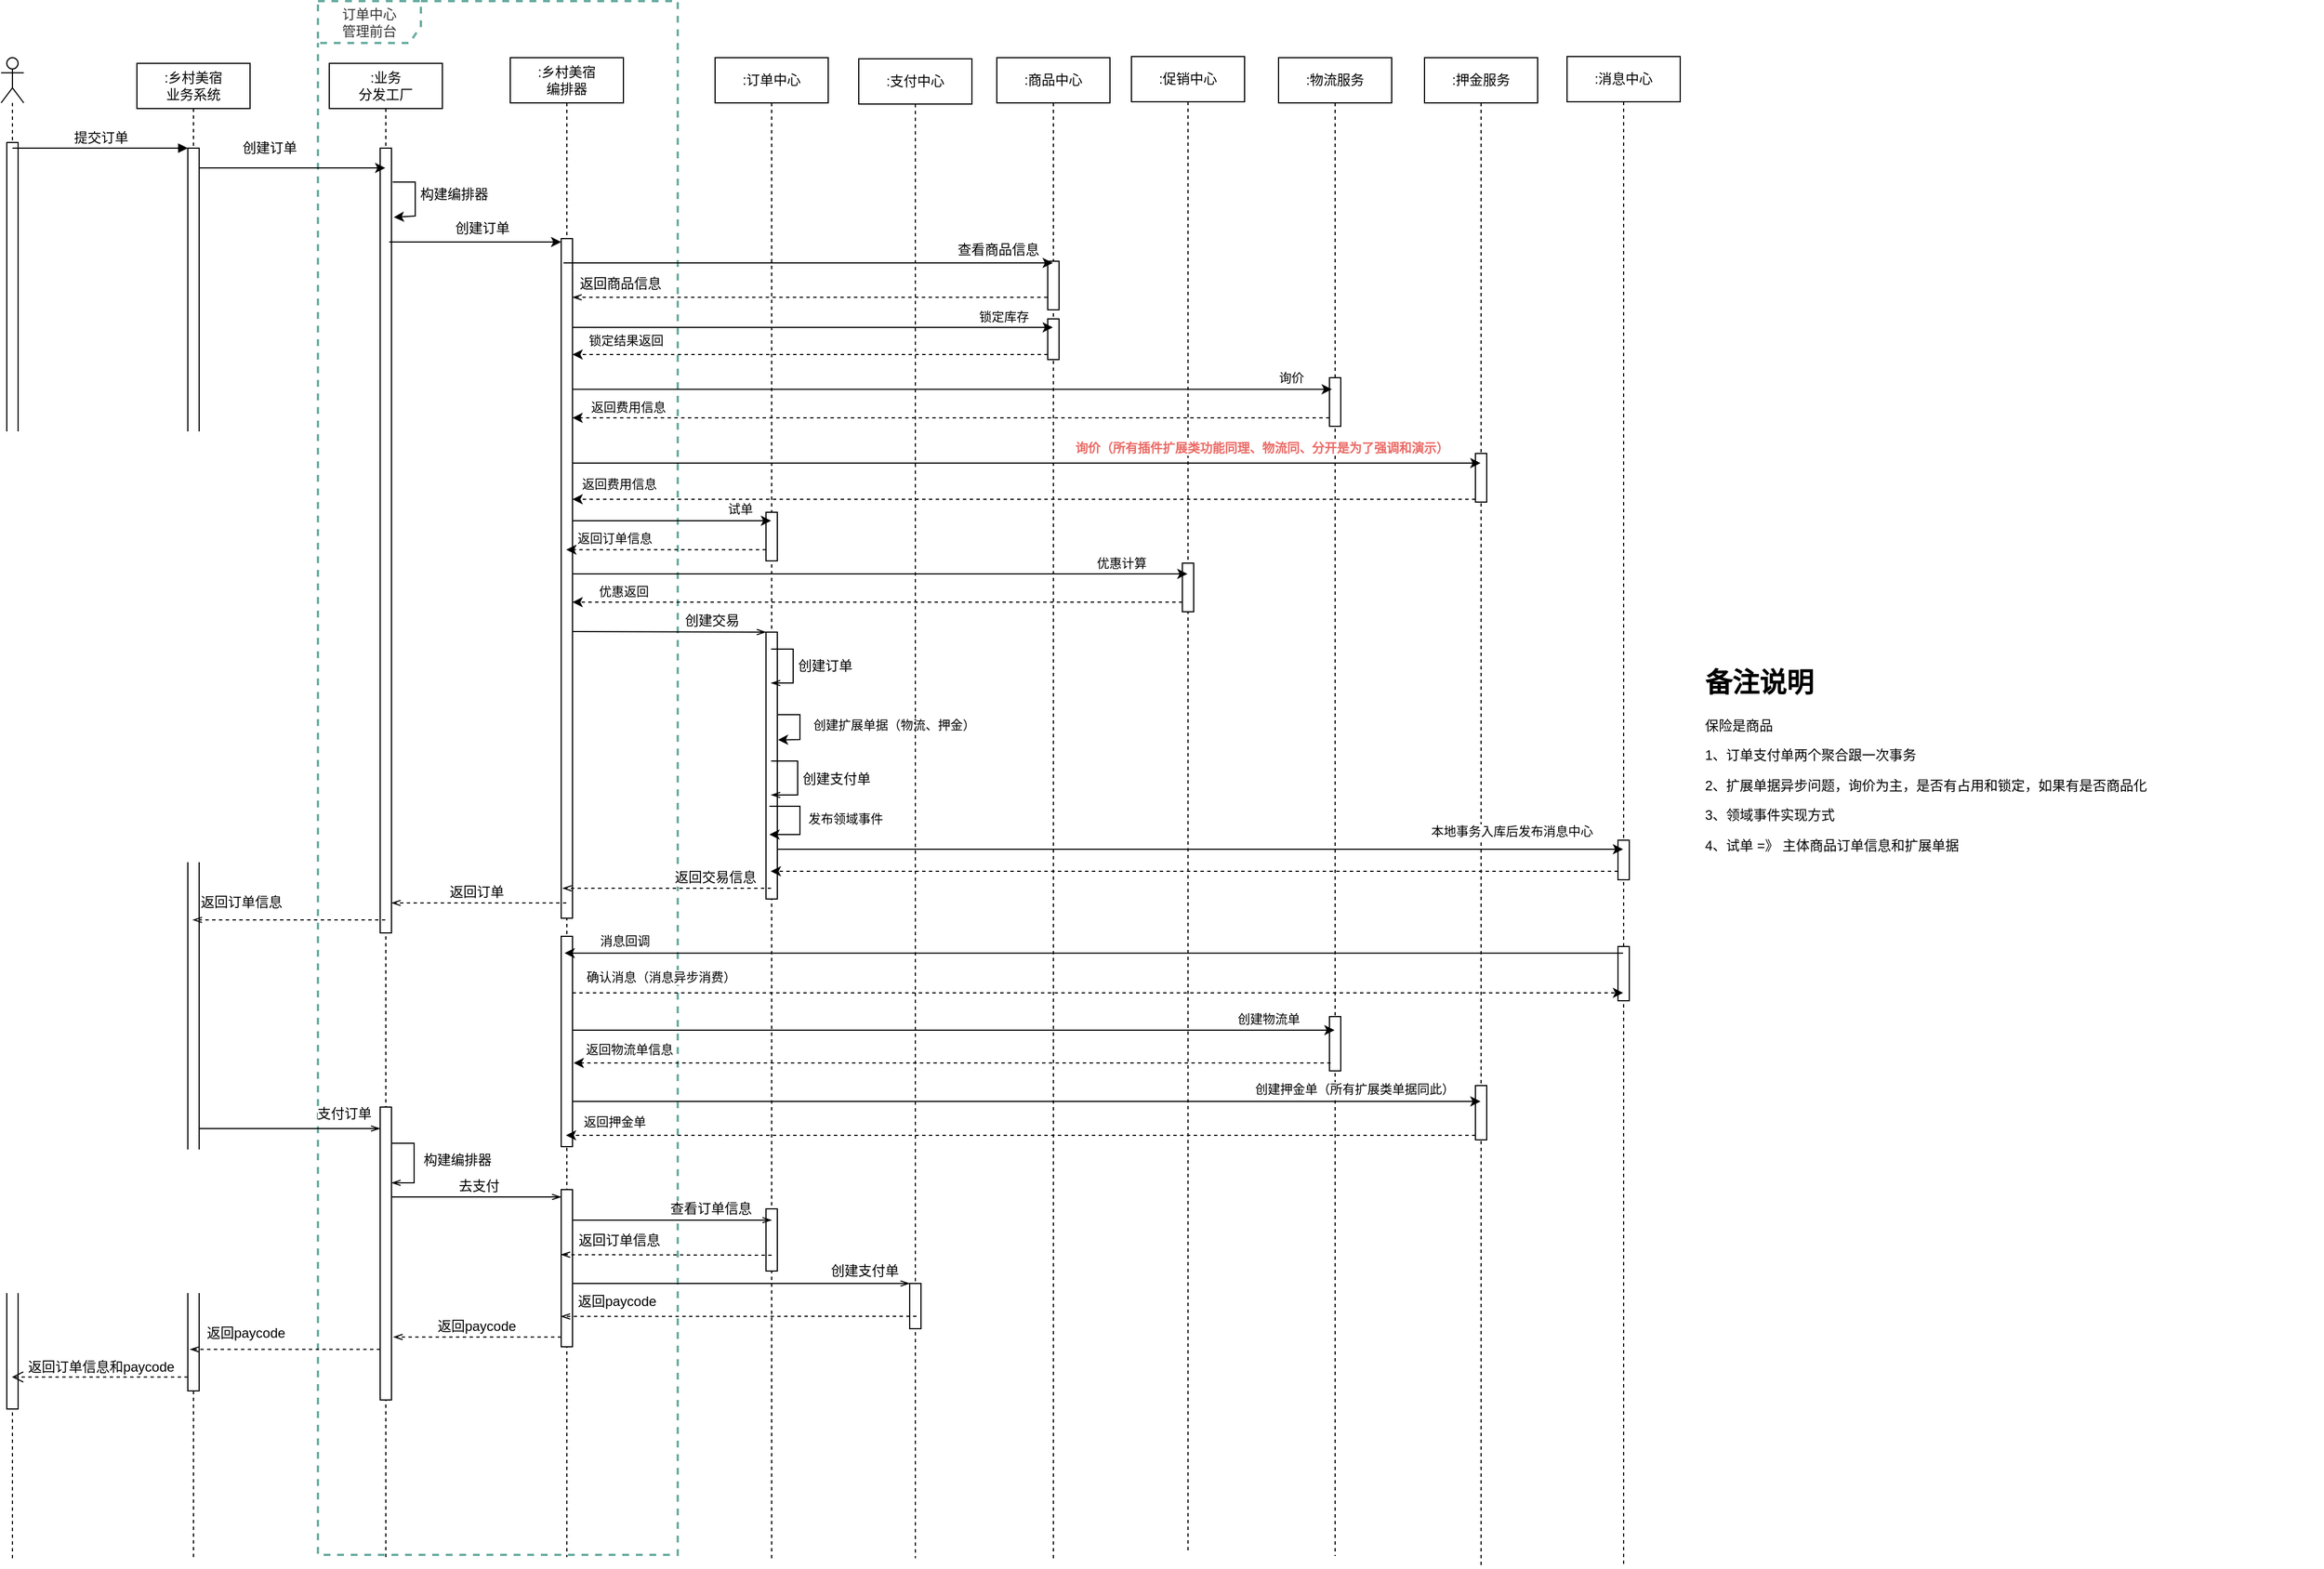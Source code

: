 <mxfile version="13.4.5" type="github" pages="3">
  <diagram id="gAt-9Gm0yhOiKPh7kjHq" name="提交订单">
    <mxGraphModel dx="1177" dy="1079" grid="0" gridSize="10" guides="1" tooltips="1" connect="1" arrows="1" fold="1" page="0" pageScale="1" pageWidth="827" pageHeight="1169" math="0" shadow="0">
      <root>
        <mxCell id="0" />
        <mxCell id="1" parent="0" />
        <mxCell id="vg4i-4gwripDsBsRWcko-1" value="订单中心&lt;br&gt;管理前台" style="shape=umlFrame;whiteSpace=wrap;html=1;labelBackgroundColor=none;fontSize=12;width=91;height=37;fontColor=#333333;swimlaneFillColor=none;strokeWidth=2;dashed=1;strokeColor=#67AB9F;" vertex="1" parent="1">
          <mxGeometry x="320" y="-10" width="318" height="1374" as="geometry" />
        </mxCell>
        <mxCell id="vg4i-4gwripDsBsRWcko-2" value="" style="shape=umlLifeline;participant=umlActor;perimeter=lifelinePerimeter;whiteSpace=wrap;html=1;container=1;collapsible=0;recursiveResize=0;verticalAlign=top;spacingTop=36;outlineConnect=0;labelBackgroundColor=none;fontSize=12;size=40;" vertex="1" parent="1">
          <mxGeometry x="40" y="40" width="20" height="1327" as="geometry" />
        </mxCell>
        <mxCell id="jK4DNSi2ChgV_M22fzrw-1" value="" style="html=1;points=[];perimeter=orthogonalPerimeter;" vertex="1" parent="vg4i-4gwripDsBsRWcko-2">
          <mxGeometry x="5" y="75" width="10" height="1120" as="geometry" />
        </mxCell>
        <mxCell id="vg4i-4gwripDsBsRWcko-3" value=":乡村美宿&lt;br&gt;业务系统" style="shape=umlLifeline;perimeter=lifelinePerimeter;whiteSpace=wrap;html=1;container=1;collapsible=0;recursiveResize=0;outlineConnect=0;labelBackgroundColor=none;fontSize=12;" vertex="1" parent="1">
          <mxGeometry x="160" y="45" width="100" height="1322" as="geometry" />
        </mxCell>
        <mxCell id="vg4i-4gwripDsBsRWcko-4" value="" style="html=1;points=[];perimeter=orthogonalPerimeter;labelBackgroundColor=none;fontSize=12;" vertex="1" parent="vg4i-4gwripDsBsRWcko-3">
          <mxGeometry x="45" y="75" width="10" height="1099" as="geometry" />
        </mxCell>
        <mxCell id="vg4i-4gwripDsBsRWcko-5" value="提交订单" style="html=1;verticalAlign=bottom;endArrow=block;entryX=0;entryY=0;strokeColor=#000000;strokeWidth=1;fontSize=12;" edge="1" parent="1" source="vg4i-4gwripDsBsRWcko-2" target="vg4i-4gwripDsBsRWcko-4">
          <mxGeometry relative="1" as="geometry">
            <mxPoint x="135" y="230" as="sourcePoint" />
          </mxGeometry>
        </mxCell>
        <mxCell id="vg4i-4gwripDsBsRWcko-6" value="返回订单信息和paycode" style="html=1;verticalAlign=bottom;endArrow=open;dashed=1;endSize=8;exitX=0;exitY=0.95;strokeColor=#000000;strokeWidth=1;fontSize=12;" edge="1" parent="1">
          <mxGeometry x="-0.01" relative="1" as="geometry">
            <mxPoint x="49.5" y="1206.7" as="targetPoint" />
            <mxPoint x="205" y="1206.7" as="sourcePoint" />
            <mxPoint as="offset" />
          </mxGeometry>
        </mxCell>
        <mxCell id="vg4i-4gwripDsBsRWcko-7" value=":业务&lt;br&gt;分发工厂" style="shape=umlLifeline;perimeter=lifelinePerimeter;whiteSpace=wrap;html=1;container=1;collapsible=0;recursiveResize=0;outlineConnect=0;labelBackgroundColor=none;fontSize=12;" vertex="1" parent="1">
          <mxGeometry x="330" y="45" width="100" height="1322" as="geometry" />
        </mxCell>
        <mxCell id="vg4i-4gwripDsBsRWcko-8" value="" style="html=1;points=[];perimeter=orthogonalPerimeter;labelBackgroundColor=none;fontSize=12;" vertex="1" parent="vg4i-4gwripDsBsRWcko-7">
          <mxGeometry x="45" y="75" width="10" height="694" as="geometry" />
        </mxCell>
        <mxCell id="vg4i-4gwripDsBsRWcko-9" value="构建编排器" style="edgeStyle=none;rounded=0;orthogonalLoop=1;jettySize=auto;html=1;strokeColor=#000000;strokeWidth=1;fontSize=12;entryX=1.103;entryY=0.175;entryDx=0;entryDy=0;entryPerimeter=0;" edge="1" parent="vg4i-4gwripDsBsRWcko-7">
          <mxGeometry x="-0.42" y="-36" relative="1" as="geometry">
            <mxPoint x="56" y="105" as="sourcePoint" />
            <mxPoint x="57.03" y="136.125" as="targetPoint" />
            <Array as="points">
              <mxPoint x="76" y="105" />
              <mxPoint x="76" y="135" />
            </Array>
            <mxPoint x="70" y="11" as="offset" />
          </mxGeometry>
        </mxCell>
        <mxCell id="vg4i-4gwripDsBsRWcko-10" value="" style="html=1;points=[];perimeter=orthogonalPerimeter;labelBackgroundColor=none;fontSize=12;" vertex="1" parent="vg4i-4gwripDsBsRWcko-7">
          <mxGeometry x="45" y="923" width="10" height="259" as="geometry" />
        </mxCell>
        <mxCell id="vg4i-4gwripDsBsRWcko-11" style="edgeStyle=none;rounded=0;orthogonalLoop=1;jettySize=auto;html=1;endArrow=openThin;endFill=0;strokeColor=#000000;strokeWidth=1;fontSize=12;" edge="1" parent="vg4i-4gwripDsBsRWcko-7">
          <mxGeometry relative="1" as="geometry">
            <mxPoint x="55" y="955" as="sourcePoint" />
            <mxPoint x="55" y="990" as="targetPoint" />
            <Array as="points">
              <mxPoint x="75" y="955" />
              <mxPoint x="75" y="990" />
            </Array>
          </mxGeometry>
        </mxCell>
        <mxCell id="vg4i-4gwripDsBsRWcko-12" value="构建编排器" style="edgeLabel;html=1;align=center;verticalAlign=middle;resizable=0;points=[];fontSize=12;" vertex="1" connectable="0" parent="vg4i-4gwripDsBsRWcko-11">
          <mxGeometry x="-0.107" y="-1" relative="1" as="geometry">
            <mxPoint x="39" y="1.67" as="offset" />
          </mxGeometry>
        </mxCell>
        <mxCell id="vg4i-4gwripDsBsRWcko-13" style="edgeStyle=none;rounded=0;orthogonalLoop=1;jettySize=auto;html=1;strokeColor=#000000;strokeWidth=1;fontSize=12;" edge="1" parent="1" target="vg4i-4gwripDsBsRWcko-7">
          <mxGeometry relative="1" as="geometry">
            <mxPoint x="215" y="137.5" as="sourcePoint" />
            <mxPoint x="392" y="138" as="targetPoint" />
          </mxGeometry>
        </mxCell>
        <mxCell id="vg4i-4gwripDsBsRWcko-14" value="创建订单" style="edgeLabel;html=1;align=center;verticalAlign=middle;resizable=0;points=[];fontSize=12;" vertex="1" connectable="0" parent="vg4i-4gwripDsBsRWcko-13">
          <mxGeometry x="-0.1" relative="1" as="geometry">
            <mxPoint x="-12.37" y="-17.5" as="offset" />
          </mxGeometry>
        </mxCell>
        <mxCell id="vg4i-4gwripDsBsRWcko-15" value=":乡村美宿&lt;br&gt;编排器" style="shape=umlLifeline;perimeter=lifelinePerimeter;whiteSpace=wrap;html=1;container=1;collapsible=0;recursiveResize=0;outlineConnect=0;labelBackgroundColor=none;fontSize=12;" vertex="1" parent="1">
          <mxGeometry x="490" y="40" width="100" height="1326" as="geometry" />
        </mxCell>
        <mxCell id="vg4i-4gwripDsBsRWcko-16" value="" style="html=1;points=[];perimeter=orthogonalPerimeter;labelBackgroundColor=none;fontSize=12;" vertex="1" parent="vg4i-4gwripDsBsRWcko-15">
          <mxGeometry x="45" y="160" width="10" height="601" as="geometry" />
        </mxCell>
        <mxCell id="vg4i-4gwripDsBsRWcko-17" value="" style="html=1;points=[];perimeter=orthogonalPerimeter;labelBackgroundColor=none;fontSize=12;" vertex="1" parent="vg4i-4gwripDsBsRWcko-15">
          <mxGeometry x="45" y="1001" width="10" height="139" as="geometry" />
        </mxCell>
        <mxCell id="CdKLxBeLla3y-J0h16OE-45" value="" style="html=1;points=[];perimeter=orthogonalPerimeter;" vertex="1" parent="vg4i-4gwripDsBsRWcko-15">
          <mxGeometry x="45" y="777" width="10" height="186" as="geometry" />
        </mxCell>
        <mxCell id="vg4i-4gwripDsBsRWcko-18" style="edgeStyle=none;rounded=0;orthogonalLoop=1;jettySize=auto;html=1;strokeColor=#000000;strokeWidth=1;fontSize=12;" edge="1" parent="1" target="vg4i-4gwripDsBsRWcko-16">
          <mxGeometry relative="1" as="geometry">
            <mxPoint x="383" y="203" as="sourcePoint" />
            <mxPoint x="603.43" y="202.8" as="targetPoint" />
          </mxGeometry>
        </mxCell>
        <mxCell id="vg4i-4gwripDsBsRWcko-19" value="创建订单" style="edgeLabel;html=1;align=center;verticalAlign=middle;resizable=0;points=[];fontSize=12;" vertex="1" connectable="0" parent="vg4i-4gwripDsBsRWcko-18">
          <mxGeometry x="0.08" y="3" relative="1" as="geometry">
            <mxPoint y="-8.8" as="offset" />
          </mxGeometry>
        </mxCell>
        <mxCell id="vg4i-4gwripDsBsRWcko-20" value=":商品中心" style="shape=umlLifeline;perimeter=lifelinePerimeter;whiteSpace=wrap;html=1;container=1;collapsible=0;recursiveResize=0;outlineConnect=0;labelBackgroundColor=none;fontSize=12;" vertex="1" parent="1">
          <mxGeometry x="920" y="40" width="100" height="1329" as="geometry" />
        </mxCell>
        <mxCell id="vg4i-4gwripDsBsRWcko-21" value="" style="html=1;points=[];perimeter=orthogonalPerimeter;labelBackgroundColor=none;fontSize=12;" vertex="1" parent="vg4i-4gwripDsBsRWcko-20">
          <mxGeometry x="45" y="180" width="10" height="43" as="geometry" />
        </mxCell>
        <mxCell id="CdKLxBeLla3y-J0h16OE-15" value="" style="html=1;points=[];perimeter=orthogonalPerimeter;labelBackgroundColor=none;fontSize=12;" vertex="1" parent="vg4i-4gwripDsBsRWcko-20">
          <mxGeometry x="45" y="231" width="10" height="36" as="geometry" />
        </mxCell>
        <mxCell id="vg4i-4gwripDsBsRWcko-22" style="edgeStyle=none;rounded=0;orthogonalLoop=1;jettySize=auto;html=1;strokeColor=#000000;strokeWidth=1;fontSize=12;exitX=0.2;exitY=0.087;exitDx=0;exitDy=0;exitPerimeter=0;" edge="1" parent="1">
          <mxGeometry relative="1" as="geometry">
            <mxPoint x="537.0" y="221.499" as="sourcePoint" />
            <mxPoint x="969.5" y="221.499" as="targetPoint" />
          </mxGeometry>
        </mxCell>
        <mxCell id="vg4i-4gwripDsBsRWcko-23" value="查看商品信息" style="edgeLabel;html=1;align=center;verticalAlign=middle;resizable=0;points=[];fontSize=12;" vertex="1" connectable="0" parent="vg4i-4gwripDsBsRWcko-22">
          <mxGeometry x="-0.018" y="1" relative="1" as="geometry">
            <mxPoint x="171.0" y="-11" as="offset" />
          </mxGeometry>
        </mxCell>
        <mxCell id="vg4i-4gwripDsBsRWcko-24" style="edgeStyle=none;rounded=0;orthogonalLoop=1;jettySize=auto;html=1;strokeColor=#000000;strokeWidth=1;fontSize=12;endArrow=openThin;endFill=0;dashed=1;exitX=-0.027;exitY=0.789;exitDx=0;exitDy=0;exitPerimeter=0;" edge="1" parent="1">
          <mxGeometry relative="1" as="geometry">
            <mxPoint x="964.73" y="251.927" as="sourcePoint" />
            <mxPoint x="545" y="251.927" as="targetPoint" />
          </mxGeometry>
        </mxCell>
        <mxCell id="vg4i-4gwripDsBsRWcko-25" value="返回商品信息" style="edgeLabel;html=1;align=center;verticalAlign=middle;resizable=0;points=[];fontSize=12;" vertex="1" connectable="0" parent="vg4i-4gwripDsBsRWcko-24">
          <mxGeometry x="-0.303" y="-1" relative="1" as="geometry">
            <mxPoint x="-231.06" y="-11.43" as="offset" />
          </mxGeometry>
        </mxCell>
        <mxCell id="vg4i-4gwripDsBsRWcko-26" value=":订单中心" style="shape=umlLifeline;perimeter=lifelinePerimeter;whiteSpace=wrap;html=1;container=1;collapsible=0;recursiveResize=0;outlineConnect=0;labelBackgroundColor=none;fontSize=12;" vertex="1" parent="1">
          <mxGeometry x="671" y="40" width="100" height="1329" as="geometry" />
        </mxCell>
        <mxCell id="vg4i-4gwripDsBsRWcko-27" value="" style="html=1;points=[];perimeter=orthogonalPerimeter;labelBackgroundColor=none;fontSize=12;" vertex="1" parent="vg4i-4gwripDsBsRWcko-26">
          <mxGeometry x="45" y="508" width="10" height="236" as="geometry" />
        </mxCell>
        <mxCell id="vg4i-4gwripDsBsRWcko-28" value="" style="html=1;points=[];perimeter=orthogonalPerimeter;labelBackgroundColor=none;fontSize=12;" vertex="1" parent="vg4i-4gwripDsBsRWcko-26">
          <mxGeometry x="45" y="1018" width="10" height="55" as="geometry" />
        </mxCell>
        <mxCell id="CdKLxBeLla3y-J0h16OE-3" value="" style="html=1;points=[];perimeter=orthogonalPerimeter;labelBackgroundColor=none;fontSize=12;" vertex="1" parent="vg4i-4gwripDsBsRWcko-26">
          <mxGeometry x="45" y="402" width="10" height="43" as="geometry" />
        </mxCell>
        <mxCell id="CdKLxBeLla3y-J0h16OE-30" style="edgeStyle=none;rounded=0;orthogonalLoop=1;jettySize=auto;html=1;entryX=1.056;entryY=0.474;entryDx=0;entryDy=0;entryPerimeter=0;" edge="1" parent="vg4i-4gwripDsBsRWcko-26">
          <mxGeometry relative="1" as="geometry">
            <mxPoint x="55" y="581" as="sourcePoint" />
            <mxPoint x="55.56" y="603.28" as="targetPoint" />
            <Array as="points">
              <mxPoint x="75" y="581" />
              <mxPoint x="75" y="603" />
            </Array>
          </mxGeometry>
        </mxCell>
        <mxCell id="CdKLxBeLla3y-J0h16OE-31" value="创建扩展单据（物流、押金）" style="edgeLabel;html=1;align=center;verticalAlign=middle;resizable=0;points=[];" vertex="1" connectable="0" parent="CdKLxBeLla3y-J0h16OE-30">
          <mxGeometry x="-0.467" y="-12" relative="1" as="geometry">
            <mxPoint x="86" y="-3" as="offset" />
          </mxGeometry>
        </mxCell>
        <mxCell id="CdKLxBeLla3y-J0h16OE-37" style="edgeStyle=none;rounded=0;orthogonalLoop=1;jettySize=auto;html=1;" edge="1" parent="vg4i-4gwripDsBsRWcko-26">
          <mxGeometry relative="1" as="geometry">
            <mxPoint x="48" y="662" as="sourcePoint" />
            <mxPoint x="48" y="687" as="targetPoint" />
            <Array as="points">
              <mxPoint x="75" y="662" />
              <mxPoint x="75" y="687" />
            </Array>
          </mxGeometry>
        </mxCell>
        <mxCell id="CdKLxBeLla3y-J0h16OE-38" value="发布领域事件" style="edgeLabel;html=1;align=center;verticalAlign=middle;resizable=0;points=[];" vertex="1" connectable="0" parent="CdKLxBeLla3y-J0h16OE-37">
          <mxGeometry x="-0.317" y="-11" relative="1" as="geometry">
            <mxPoint x="51" y="10.33" as="offset" />
          </mxGeometry>
        </mxCell>
        <mxCell id="vg4i-4gwripDsBsRWcko-29" style="edgeStyle=none;rounded=0;orthogonalLoop=1;jettySize=auto;html=1;endArrow=openThin;endFill=0;strokeColor=#000000;strokeWidth=1;fontSize=12;exitX=1.046;exitY=0.344;exitDx=0;exitDy=0;exitPerimeter=0;" edge="1" parent="1" target="vg4i-4gwripDsBsRWcko-27">
          <mxGeometry relative="1" as="geometry">
            <mxPoint x="545.46" y="547.44" as="sourcePoint" />
            <mxPoint x="722" y="558" as="targetPoint" />
          </mxGeometry>
        </mxCell>
        <mxCell id="vg4i-4gwripDsBsRWcko-30" value="创建交易" style="edgeLabel;html=1;align=center;verticalAlign=middle;resizable=0;points=[];fontSize=12;" vertex="1" connectable="0" parent="vg4i-4gwripDsBsRWcko-29">
          <mxGeometry x="0.43" relative="1" as="geometry">
            <mxPoint y="-10.44" as="offset" />
          </mxGeometry>
        </mxCell>
        <mxCell id="vg4i-4gwripDsBsRWcko-31" style="edgeStyle=none;rounded=0;orthogonalLoop=1;jettySize=auto;html=1;endArrow=openThin;endFill=0;strokeColor=#000000;strokeWidth=1;fontSize=12;" edge="1" parent="1">
          <mxGeometry relative="1" as="geometry">
            <mxPoint x="720.5" y="563" as="sourcePoint" />
            <mxPoint x="720.5" y="593" as="targetPoint" />
            <Array as="points">
              <mxPoint x="740" y="563" />
              <mxPoint x="740" y="593" />
            </Array>
          </mxGeometry>
        </mxCell>
        <mxCell id="vg4i-4gwripDsBsRWcko-32" value="创建订单" style="edgeLabel;html=1;align=center;verticalAlign=middle;resizable=0;points=[];fontSize=12;" vertex="1" connectable="0" parent="vg4i-4gwripDsBsRWcko-31">
          <mxGeometry x="-0.393" y="2" relative="1" as="geometry">
            <mxPoint x="26.0" y="13.5" as="offset" />
          </mxGeometry>
        </mxCell>
        <mxCell id="vg4i-4gwripDsBsRWcko-33" style="edgeStyle=none;rounded=0;orthogonalLoop=1;jettySize=auto;html=1;endArrow=openThin;endFill=0;strokeColor=#000000;strokeWidth=1;fontSize=12;" edge="1" parent="1">
          <mxGeometry relative="1" as="geometry">
            <mxPoint x="720.5" y="662" as="sourcePoint" />
            <mxPoint x="720.5" y="692" as="targetPoint" />
            <Array as="points">
              <mxPoint x="744" y="662" />
              <mxPoint x="744" y="692" />
            </Array>
          </mxGeometry>
        </mxCell>
        <mxCell id="vg4i-4gwripDsBsRWcko-34" value="创建支付单" style="edgeLabel;html=1;align=center;verticalAlign=middle;resizable=0;points=[];fontSize=12;" vertex="1" connectable="0" parent="vg4i-4gwripDsBsRWcko-33">
          <mxGeometry x="-0.393" y="2" relative="1" as="geometry">
            <mxPoint x="32" y="15.83" as="offset" />
          </mxGeometry>
        </mxCell>
        <mxCell id="vg4i-4gwripDsBsRWcko-35" style="edgeStyle=none;rounded=0;orthogonalLoop=1;jettySize=auto;html=1;endArrow=openThin;endFill=0;strokeColor=#000000;strokeWidth=1;fontSize=12;dashed=1;entryX=0.122;entryY=0.829;entryDx=0;entryDy=0;entryPerimeter=0;" edge="1" parent="1">
          <mxGeometry relative="1" as="geometry">
            <mxPoint x="720.5" y="774.54" as="sourcePoint" />
            <mxPoint x="536.22" y="774.54" as="targetPoint" />
          </mxGeometry>
        </mxCell>
        <mxCell id="vg4i-4gwripDsBsRWcko-36" value="返回交易信息" style="edgeLabel;html=1;align=center;verticalAlign=middle;resizable=0;points=[];fontSize=12;" vertex="1" connectable="0" parent="vg4i-4gwripDsBsRWcko-35">
          <mxGeometry x="-0.458" y="-1" relative="1" as="geometry">
            <mxPoint y="-9" as="offset" />
          </mxGeometry>
        </mxCell>
        <mxCell id="vg4i-4gwripDsBsRWcko-37" style="edgeStyle=none;rounded=0;orthogonalLoop=1;jettySize=auto;html=1;dashed=1;endArrow=openThin;endFill=0;strokeColor=#000000;strokeWidth=1;fontSize=12;" edge="1" parent="1">
          <mxGeometry relative="1" as="geometry">
            <mxPoint x="539.5" y="787.5" as="sourcePoint" />
            <mxPoint x="385" y="787.5" as="targetPoint" />
          </mxGeometry>
        </mxCell>
        <mxCell id="vg4i-4gwripDsBsRWcko-38" value="返回订单" style="edgeLabel;html=1;align=center;verticalAlign=middle;resizable=0;points=[];fontSize=12;" vertex="1" connectable="0" parent="vg4i-4gwripDsBsRWcko-37">
          <mxGeometry x="-0.145" y="-2" relative="1" as="geometry">
            <mxPoint x="-13.46" y="-8" as="offset" />
          </mxGeometry>
        </mxCell>
        <mxCell id="vg4i-4gwripDsBsRWcko-39" style="edgeStyle=none;rounded=0;orthogonalLoop=1;jettySize=auto;html=1;dashed=1;endArrow=openThin;endFill=0;strokeColor=#000000;strokeWidth=1;fontSize=12;" edge="1" parent="1">
          <mxGeometry relative="1" as="geometry">
            <mxPoint x="379.5" y="802.5" as="sourcePoint" />
            <mxPoint x="209.447" y="802.5" as="targetPoint" />
          </mxGeometry>
        </mxCell>
        <mxCell id="vg4i-4gwripDsBsRWcko-40" value="返回订单信息" style="edgeLabel;html=1;align=center;verticalAlign=middle;resizable=0;points=[];fontSize=12;" vertex="1" connectable="0" parent="vg4i-4gwripDsBsRWcko-39">
          <mxGeometry x="0.022" y="-1" relative="1" as="geometry">
            <mxPoint x="-41" y="-14.5" as="offset" />
          </mxGeometry>
        </mxCell>
        <mxCell id="vg4i-4gwripDsBsRWcko-41" style="edgeStyle=none;rounded=0;orthogonalLoop=1;jettySize=auto;html=1;endArrow=openThin;endFill=0;strokeColor=#000000;strokeWidth=1;fontSize=12;" edge="1" parent="1" target="vg4i-4gwripDsBsRWcko-10">
          <mxGeometry relative="1" as="geometry">
            <mxPoint x="215" y="987.0" as="sourcePoint" />
            <mxPoint x="410" y="987" as="targetPoint" />
          </mxGeometry>
        </mxCell>
        <mxCell id="vg4i-4gwripDsBsRWcko-42" value="支付订单" style="edgeLabel;html=1;align=center;verticalAlign=middle;resizable=0;points=[];fontSize=12;" vertex="1" connectable="0" parent="vg4i-4gwripDsBsRWcko-41">
          <mxGeometry x="-0.17" y="3" relative="1" as="geometry">
            <mxPoint x="61.33" y="-10" as="offset" />
          </mxGeometry>
        </mxCell>
        <mxCell id="vg4i-4gwripDsBsRWcko-43" value="去支付" style="edgeStyle=none;rounded=0;orthogonalLoop=1;jettySize=auto;html=1;endArrow=openThin;endFill=0;strokeColor=#000000;strokeWidth=1;fontSize=12;" edge="1" parent="1">
          <mxGeometry x="0.028" y="10" relative="1" as="geometry">
            <mxPoint x="385" y="1047.5" as="sourcePoint" />
            <mxPoint x="535" y="1047.5" as="targetPoint" />
            <mxPoint as="offset" />
          </mxGeometry>
        </mxCell>
        <mxCell id="vg4i-4gwripDsBsRWcko-44" style="edgeStyle=none;rounded=0;orthogonalLoop=1;jettySize=auto;html=1;endArrow=openThin;endFill=0;strokeColor=#000000;strokeWidth=1;fontSize=12;" edge="1" parent="1" source="vg4i-4gwripDsBsRWcko-17">
          <mxGeometry relative="1" as="geometry">
            <mxPoint x="615" y="1068.04" as="sourcePoint" />
            <mxPoint x="721" y="1068" as="targetPoint" />
          </mxGeometry>
        </mxCell>
        <mxCell id="vg4i-4gwripDsBsRWcko-45" value="查看订单信息" style="edgeLabel;html=1;align=center;verticalAlign=middle;resizable=0;points=[];fontSize=12;" vertex="1" connectable="0" parent="vg4i-4gwripDsBsRWcko-44">
          <mxGeometry x="0.142" y="1" relative="1" as="geometry">
            <mxPoint x="21" y="-9" as="offset" />
          </mxGeometry>
        </mxCell>
        <mxCell id="vg4i-4gwripDsBsRWcko-46" style="edgeStyle=none;rounded=0;orthogonalLoop=1;jettySize=auto;html=1;endArrow=openThin;endFill=0;strokeColor=#000000;strokeWidth=1;fontSize=12;dashed=1;entryX=-0.02;entryY=0.414;entryDx=0;entryDy=0;entryPerimeter=0;" edge="1" parent="1" target="vg4i-4gwripDsBsRWcko-17">
          <mxGeometry relative="1" as="geometry">
            <mxPoint x="721" y="1099" as="sourcePoint" />
            <mxPoint x="615" y="1095.5" as="targetPoint" />
          </mxGeometry>
        </mxCell>
        <mxCell id="vg4i-4gwripDsBsRWcko-47" value="返回订单信息" style="edgeLabel;html=1;align=center;verticalAlign=middle;resizable=0;points=[];fontSize=12;" vertex="1" connectable="0" parent="vg4i-4gwripDsBsRWcko-46">
          <mxGeometry x="-0.423" y="-3" relative="1" as="geometry">
            <mxPoint x="-81.67" y="-10.37" as="offset" />
          </mxGeometry>
        </mxCell>
        <mxCell id="vg4i-4gwripDsBsRWcko-48" value=":支付中心" style="shape=umlLifeline;perimeter=lifelinePerimeter;whiteSpace=wrap;html=1;container=1;collapsible=0;recursiveResize=0;outlineConnect=0;labelBackgroundColor=none;fontSize=12;" vertex="1" parent="1">
          <mxGeometry x="798" y="41" width="100" height="1326" as="geometry" />
        </mxCell>
        <mxCell id="vg4i-4gwripDsBsRWcko-49" value="" style="html=1;points=[];perimeter=orthogonalPerimeter;labelBackgroundColor=none;fontSize=12;" vertex="1" parent="vg4i-4gwripDsBsRWcko-48">
          <mxGeometry x="45" y="1083" width="10" height="40" as="geometry" />
        </mxCell>
        <mxCell id="vg4i-4gwripDsBsRWcko-50" style="edgeStyle=none;rounded=0;orthogonalLoop=1;jettySize=auto;html=1;endArrow=openThin;endFill=0;strokeColor=#000000;strokeWidth=1;fontSize=12;" edge="1" parent="1" source="vg4i-4gwripDsBsRWcko-17" target="vg4i-4gwripDsBsRWcko-49">
          <mxGeometry relative="1" as="geometry">
            <mxPoint x="615" y="1123.64" as="sourcePoint" />
            <mxPoint x="1211.91" y="1123.64" as="targetPoint" />
          </mxGeometry>
        </mxCell>
        <mxCell id="vg4i-4gwripDsBsRWcko-51" value="创建支付单" style="edgeLabel;html=1;align=center;verticalAlign=middle;resizable=0;points=[];fontSize=12;" vertex="1" connectable="0" parent="vg4i-4gwripDsBsRWcko-50">
          <mxGeometry x="0.799" relative="1" as="geometry">
            <mxPoint x="-10" y="-11" as="offset" />
          </mxGeometry>
        </mxCell>
        <mxCell id="vg4i-4gwripDsBsRWcko-52" style="edgeStyle=none;rounded=0;orthogonalLoop=1;jettySize=auto;html=1;dashed=1;endArrow=openThin;endFill=0;strokeColor=#000000;strokeWidth=1;fontSize=12;entryX=-0.02;entryY=0.807;entryDx=0;entryDy=0;entryPerimeter=0;" edge="1" parent="1" target="vg4i-4gwripDsBsRWcko-17">
          <mxGeometry relative="1" as="geometry">
            <mxPoint x="849" y="1153" as="sourcePoint" />
            <mxPoint x="616" y="1151" as="targetPoint" />
          </mxGeometry>
        </mxCell>
        <mxCell id="vg4i-4gwripDsBsRWcko-53" value="返回paycode" style="edgeLabel;html=1;align=center;verticalAlign=middle;resizable=0;points=[];fontSize=12;" vertex="1" connectable="0" parent="vg4i-4gwripDsBsRWcko-52">
          <mxGeometry x="-0.741" relative="1" as="geometry">
            <mxPoint x="-224.67" y="-13.02" as="offset" />
          </mxGeometry>
        </mxCell>
        <mxCell id="vg4i-4gwripDsBsRWcko-54" value="返回paycode" style="edgeStyle=none;rounded=0;orthogonalLoop=1;jettySize=auto;html=1;entryX=1.173;entryY=0.785;entryDx=0;entryDy=0;entryPerimeter=0;endArrow=openThin;endFill=0;strokeColor=#000000;strokeWidth=1;fontSize=12;dashed=1;" edge="1" parent="1" source="vg4i-4gwripDsBsRWcko-17" target="vg4i-4gwripDsBsRWcko-10">
          <mxGeometry x="0.009" y="-9" relative="1" as="geometry">
            <mxPoint as="offset" />
          </mxGeometry>
        </mxCell>
        <mxCell id="vg4i-4gwripDsBsRWcko-55" style="edgeStyle=none;rounded=0;orthogonalLoop=1;jettySize=auto;html=1;entryX=0.201;entryY=0.845;entryDx=0;entryDy=0;entryPerimeter=0;endArrow=openThin;endFill=0;strokeColor=#000000;strokeWidth=1;fontSize=12;dashed=1;" edge="1" parent="1">
          <mxGeometry relative="1" as="geometry">
            <mxPoint x="375" y="1182.27" as="sourcePoint" />
            <mxPoint x="207.01" y="1182.27" as="targetPoint" />
          </mxGeometry>
        </mxCell>
        <mxCell id="vg4i-4gwripDsBsRWcko-56" value="返回paycode" style="edgeLabel;html=1;align=center;verticalAlign=middle;resizable=0;points=[];fontSize=12;" vertex="1" connectable="0" parent="vg4i-4gwripDsBsRWcko-55">
          <mxGeometry x="0.505" y="-2" relative="1" as="geometry">
            <mxPoint x="7" y="-12.27" as="offset" />
          </mxGeometry>
        </mxCell>
        <mxCell id="CdKLxBeLla3y-J0h16OE-1" value=":促销中心" style="shape=umlLifeline;perimeter=lifelinePerimeter;whiteSpace=wrap;html=1;container=1;collapsible=0;recursiveResize=0;outlineConnect=0;labelBackgroundColor=none;fontSize=12;" vertex="1" parent="1">
          <mxGeometry x="1039" y="39" width="100" height="1322" as="geometry" />
        </mxCell>
        <mxCell id="CdKLxBeLla3y-J0h16OE-2" value="" style="html=1;points=[];perimeter=orthogonalPerimeter;labelBackgroundColor=none;fontSize=12;" vertex="1" parent="CdKLxBeLla3y-J0h16OE-1">
          <mxGeometry x="45" y="448" width="10" height="43" as="geometry" />
        </mxCell>
        <mxCell id="CdKLxBeLla3y-J0h16OE-4" style="edgeStyle=none;rounded=0;orthogonalLoop=1;jettySize=auto;html=1;" edge="1" parent="1">
          <mxGeometry relative="1" as="geometry">
            <mxPoint x="545" y="449.5" as="sourcePoint" />
            <mxPoint x="720.5" y="449.5" as="targetPoint" />
          </mxGeometry>
        </mxCell>
        <mxCell id="CdKLxBeLla3y-J0h16OE-6" value="试单" style="edgeLabel;html=1;align=center;verticalAlign=middle;resizable=0;points=[];" vertex="1" connectable="0" parent="CdKLxBeLla3y-J0h16OE-4">
          <mxGeometry x="0.099" y="3" relative="1" as="geometry">
            <mxPoint x="51" y="-7.5" as="offset" />
          </mxGeometry>
        </mxCell>
        <mxCell id="CdKLxBeLla3y-J0h16OE-5" style="edgeStyle=none;rounded=0;orthogonalLoop=1;jettySize=auto;html=1;entryX=0.446;entryY=0.306;entryDx=0;entryDy=0;entryPerimeter=0;dashed=1;" edge="1" parent="1">
          <mxGeometry relative="1" as="geometry">
            <mxPoint x="716" y="475.122" as="sourcePoint" />
            <mxPoint x="539.46" y="475.122" as="targetPoint" />
          </mxGeometry>
        </mxCell>
        <mxCell id="CdKLxBeLla3y-J0h16OE-7" value="返回订单信息" style="edgeLabel;html=1;align=center;verticalAlign=middle;resizable=0;points=[];" vertex="1" connectable="0" parent="CdKLxBeLla3y-J0h16OE-5">
          <mxGeometry x="0.513" y="-1" relative="1" as="geometry">
            <mxPoint x="-1" y="-9.12" as="offset" />
          </mxGeometry>
        </mxCell>
        <mxCell id="CdKLxBeLla3y-J0h16OE-8" style="edgeStyle=none;rounded=0;orthogonalLoop=1;jettySize=auto;html=1;" edge="1" parent="1">
          <mxGeometry relative="1" as="geometry">
            <mxPoint x="545" y="496.5" as="sourcePoint" />
            <mxPoint x="1088.5" y="496.5" as="targetPoint" />
          </mxGeometry>
        </mxCell>
        <mxCell id="CdKLxBeLla3y-J0h16OE-9" value="优惠计算" style="edgeLabel;html=1;align=center;verticalAlign=middle;resizable=0;points=[];" vertex="1" connectable="0" parent="CdKLxBeLla3y-J0h16OE-8">
          <mxGeometry x="0.677" y="3" relative="1" as="geometry">
            <mxPoint x="29" y="-6.5" as="offset" />
          </mxGeometry>
        </mxCell>
        <mxCell id="CdKLxBeLla3y-J0h16OE-10" style="edgeStyle=none;rounded=0;orthogonalLoop=1;jettySize=auto;html=1;dashed=1;" edge="1" parent="1">
          <mxGeometry relative="1" as="geometry">
            <mxPoint x="1084" y="521.5" as="sourcePoint" />
            <mxPoint x="545" y="521.5" as="targetPoint" />
          </mxGeometry>
        </mxCell>
        <mxCell id="CdKLxBeLla3y-J0h16OE-11" value="优惠返回" style="edgeLabel;html=1;align=center;verticalAlign=middle;resizable=0;points=[];" vertex="1" connectable="0" parent="CdKLxBeLla3y-J0h16OE-10">
          <mxGeometry x="0.829" y="-3" relative="1" as="geometry">
            <mxPoint x="-1" y="-7" as="offset" />
          </mxGeometry>
        </mxCell>
        <mxCell id="CdKLxBeLla3y-J0h16OE-16" style="edgeStyle=none;rounded=0;orthogonalLoop=1;jettySize=auto;html=1;" edge="1" parent="1">
          <mxGeometry relative="1" as="geometry">
            <mxPoint x="545" y="278.5" as="sourcePoint" />
            <mxPoint x="969.5" y="278.5" as="targetPoint" />
          </mxGeometry>
        </mxCell>
        <mxCell id="CdKLxBeLla3y-J0h16OE-17" value="锁定库存" style="edgeLabel;html=1;align=center;verticalAlign=middle;resizable=0;points=[];" vertex="1" connectable="0" parent="CdKLxBeLla3y-J0h16OE-16">
          <mxGeometry x="0.786" y="2" relative="1" as="geometry">
            <mxPoint x="2.14" y="-7.5" as="offset" />
          </mxGeometry>
        </mxCell>
        <mxCell id="CdKLxBeLla3y-J0h16OE-18" style="edgeStyle=none;rounded=0;orthogonalLoop=1;jettySize=auto;html=1;dashed=1;" edge="1" parent="1">
          <mxGeometry relative="1" as="geometry">
            <mxPoint x="965" y="302.5" as="sourcePoint" />
            <mxPoint x="545" y="302.5" as="targetPoint" />
          </mxGeometry>
        </mxCell>
        <mxCell id="CdKLxBeLla3y-J0h16OE-19" value="锁定结果返回" style="edgeLabel;html=1;align=center;verticalAlign=middle;resizable=0;points=[];" vertex="1" connectable="0" parent="CdKLxBeLla3y-J0h16OE-18">
          <mxGeometry x="0.868" y="-2" relative="1" as="geometry">
            <mxPoint x="19.57" y="-10.5" as="offset" />
          </mxGeometry>
        </mxCell>
        <mxCell id="CdKLxBeLla3y-J0h16OE-20" value=":物流服务" style="shape=umlLifeline;perimeter=lifelinePerimeter;whiteSpace=wrap;html=1;container=1;collapsible=0;recursiveResize=0;outlineConnect=0;labelBackgroundColor=none;fontSize=12;" vertex="1" parent="1">
          <mxGeometry x="1169" y="40" width="100" height="1325" as="geometry" />
        </mxCell>
        <mxCell id="CdKLxBeLla3y-J0h16OE-21" value="" style="html=1;points=[];perimeter=orthogonalPerimeter;labelBackgroundColor=none;fontSize=12;" vertex="1" parent="CdKLxBeLla3y-J0h16OE-20">
          <mxGeometry x="45" y="283" width="10" height="43" as="geometry" />
        </mxCell>
        <mxCell id="CdKLxBeLla3y-J0h16OE-50" value="" style="html=1;points=[];perimeter=orthogonalPerimeter;labelBackgroundColor=none;fontSize=12;" vertex="1" parent="CdKLxBeLla3y-J0h16OE-20">
          <mxGeometry x="45" y="848" width="10" height="48" as="geometry" />
        </mxCell>
        <mxCell id="CdKLxBeLla3y-J0h16OE-22" value=":押金服务" style="shape=umlLifeline;perimeter=lifelinePerimeter;whiteSpace=wrap;html=1;container=1;collapsible=0;recursiveResize=0;outlineConnect=0;labelBackgroundColor=none;fontSize=12;" vertex="1" parent="1">
          <mxGeometry x="1298" y="40" width="100" height="1335" as="geometry" />
        </mxCell>
        <mxCell id="CdKLxBeLla3y-J0h16OE-23" value="" style="html=1;points=[];perimeter=orthogonalPerimeter;labelBackgroundColor=none;fontSize=12;" vertex="1" parent="CdKLxBeLla3y-J0h16OE-22">
          <mxGeometry x="45" y="350" width="10" height="43" as="geometry" />
        </mxCell>
        <mxCell id="CdKLxBeLla3y-J0h16OE-58" value="" style="html=1;points=[];perimeter=orthogonalPerimeter;labelBackgroundColor=none;fontSize=12;" vertex="1" parent="CdKLxBeLla3y-J0h16OE-22">
          <mxGeometry x="45" y="909" width="10" height="48" as="geometry" />
        </mxCell>
        <mxCell id="CdKLxBeLla3y-J0h16OE-24" value="&lt;h1&gt;备注说明&lt;/h1&gt;&lt;p&gt;保险是商品&lt;/p&gt;&lt;p&gt;1、订单支付单两个聚合跟一次事务&lt;/p&gt;&lt;p&gt;2、扩展单据异步问题，询价为主，是否有占用和锁定，如果有是否商品化&lt;/p&gt;&lt;p&gt;3、领域事件实现方式&lt;/p&gt;&lt;p&gt;4、试单 =》 主体商品订单信息和扩展单据&lt;/p&gt;" style="text;html=1;strokeColor=none;fillColor=none;spacing=5;spacingTop=-20;whiteSpace=wrap;overflow=hidden;rounded=0;" vertex="1" parent="1">
          <mxGeometry x="1541" y="573" width="551" height="213" as="geometry" />
        </mxCell>
        <mxCell id="CdKLxBeLla3y-J0h16OE-26" style="edgeStyle=none;rounded=0;orthogonalLoop=1;jettySize=auto;html=1;entryX=0.212;entryY=0.471;entryDx=0;entryDy=0;entryPerimeter=0;" edge="1" parent="1">
          <mxGeometry relative="1" as="geometry">
            <mxPoint x="545" y="333.253" as="sourcePoint" />
            <mxPoint x="1216.12" y="333.253" as="targetPoint" />
          </mxGeometry>
        </mxCell>
        <mxCell id="CdKLxBeLla3y-J0h16OE-28" value="询价" style="edgeLabel;html=1;align=center;verticalAlign=middle;resizable=0;points=[];" vertex="1" connectable="0" parent="CdKLxBeLla3y-J0h16OE-26">
          <mxGeometry x="0.855" y="5" relative="1" as="geometry">
            <mxPoint x="12.33" y="-5.25" as="offset" />
          </mxGeometry>
        </mxCell>
        <mxCell id="CdKLxBeLla3y-J0h16OE-27" style="edgeStyle=none;rounded=0;orthogonalLoop=1;jettySize=auto;html=1;dashed=1;" edge="1" parent="1">
          <mxGeometry relative="1" as="geometry">
            <mxPoint x="1214" y="358.5" as="sourcePoint" />
            <mxPoint x="545" y="358.5" as="targetPoint" />
          </mxGeometry>
        </mxCell>
        <mxCell id="CdKLxBeLla3y-J0h16OE-29" value="返回费用信息" style="edgeLabel;html=1;align=center;verticalAlign=middle;resizable=0;points=[];" vertex="1" connectable="0" parent="CdKLxBeLla3y-J0h16OE-27">
          <mxGeometry x="0.882" y="-2" relative="1" as="geometry">
            <mxPoint x="9.33" y="-7.5" as="offset" />
          </mxGeometry>
        </mxCell>
        <mxCell id="CdKLxBeLla3y-J0h16OE-32" style="edgeStyle=none;rounded=0;orthogonalLoop=1;jettySize=auto;html=1;" edge="1" parent="1">
          <mxGeometry relative="1" as="geometry">
            <mxPoint x="545" y="398.5" as="sourcePoint" />
            <mxPoint x="1347.5" y="398.5" as="targetPoint" />
          </mxGeometry>
        </mxCell>
        <mxCell id="CdKLxBeLla3y-J0h16OE-33" value="&lt;b&gt;&lt;font color=&quot;#ea6b66&quot;&gt;询价（所有插件扩展类功能同理、物流同、分开是为了强调和演示）&lt;/font&gt;&lt;/b&gt;" style="edgeLabel;html=1;align=center;verticalAlign=middle;resizable=0;points=[];" vertex="1" connectable="0" parent="CdKLxBeLla3y-J0h16OE-32">
          <mxGeometry x="0.887" y="6" relative="1" as="geometry">
            <mxPoint x="-148.33" y="-7.5" as="offset" />
          </mxGeometry>
        </mxCell>
        <mxCell id="CdKLxBeLla3y-J0h16OE-34" style="edgeStyle=none;rounded=0;orthogonalLoop=1;jettySize=auto;html=1;dashed=1;" edge="1" parent="1">
          <mxGeometry relative="1" as="geometry">
            <mxPoint x="1343" y="430.5" as="sourcePoint" />
            <mxPoint x="545" y="430.5" as="targetPoint" />
          </mxGeometry>
        </mxCell>
        <mxCell id="CdKLxBeLla3y-J0h16OE-35" value="返回费用信息" style="edgeLabel;html=1;align=center;verticalAlign=middle;resizable=0;points=[];" vertex="1" connectable="0" parent="CdKLxBeLla3y-J0h16OE-34">
          <mxGeometry x="0.917" y="-3" relative="1" as="geometry">
            <mxPoint x="7.33" y="-10.5" as="offset" />
          </mxGeometry>
        </mxCell>
        <mxCell id="CdKLxBeLla3y-J0h16OE-39" value=":消息中心" style="shape=umlLifeline;perimeter=lifelinePerimeter;whiteSpace=wrap;html=1;container=1;collapsible=0;recursiveResize=0;outlineConnect=0;labelBackgroundColor=none;fontSize=12;" vertex="1" parent="1">
          <mxGeometry x="1424" y="39" width="100" height="1334" as="geometry" />
        </mxCell>
        <mxCell id="CdKLxBeLla3y-J0h16OE-40" value="" style="html=1;points=[];perimeter=orthogonalPerimeter;labelBackgroundColor=none;fontSize=12;" vertex="1" parent="CdKLxBeLla3y-J0h16OE-39">
          <mxGeometry x="45" y="693" width="10" height="35" as="geometry" />
        </mxCell>
        <mxCell id="CdKLxBeLla3y-J0h16OE-44" value="" style="html=1;points=[];perimeter=orthogonalPerimeter;labelBackgroundColor=none;fontSize=12;" vertex="1" parent="CdKLxBeLla3y-J0h16OE-39">
          <mxGeometry x="45" y="787" width="10" height="48" as="geometry" />
        </mxCell>
        <mxCell id="CdKLxBeLla3y-J0h16OE-41" style="edgeStyle=none;rounded=0;orthogonalLoop=1;jettySize=auto;html=1;" edge="1" parent="1">
          <mxGeometry relative="1" as="geometry">
            <mxPoint x="726" y="740" as="sourcePoint" />
            <mxPoint x="1473.5" y="740" as="targetPoint" />
          </mxGeometry>
        </mxCell>
        <mxCell id="CdKLxBeLla3y-J0h16OE-42" value="本地事务入库后发布消息中心" style="edgeLabel;html=1;align=center;verticalAlign=middle;resizable=0;points=[];" vertex="1" connectable="0" parent="CdKLxBeLla3y-J0h16OE-41">
          <mxGeometry x="0.721" y="3" relative="1" as="geometry">
            <mxPoint x="5.33" y="-13" as="offset" />
          </mxGeometry>
        </mxCell>
        <mxCell id="CdKLxBeLla3y-J0h16OE-43" style="edgeStyle=none;rounded=0;orthogonalLoop=1;jettySize=auto;html=1;dashed=1;" edge="1" parent="1">
          <mxGeometry relative="1" as="geometry">
            <mxPoint x="1469" y="759.5" as="sourcePoint" />
            <mxPoint x="720.167" y="759.5" as="targetPoint" />
          </mxGeometry>
        </mxCell>
        <mxCell id="CdKLxBeLla3y-J0h16OE-46" style="edgeStyle=none;rounded=0;orthogonalLoop=1;jettySize=auto;html=1;" edge="1" parent="1" source="CdKLxBeLla3y-J0h16OE-39">
          <mxGeometry relative="1" as="geometry">
            <mxPoint x="1462" y="831.83" as="sourcePoint" />
            <mxPoint x="538" y="831.83" as="targetPoint" />
          </mxGeometry>
        </mxCell>
        <mxCell id="CdKLxBeLla3y-J0h16OE-47" value="消息回调" style="edgeLabel;html=1;align=center;verticalAlign=middle;resizable=0;points=[];" vertex="1" connectable="0" parent="CdKLxBeLla3y-J0h16OE-46">
          <mxGeometry x="0.879" y="-4" relative="1" as="geometry">
            <mxPoint x="-4" y="-6.83" as="offset" />
          </mxGeometry>
        </mxCell>
        <mxCell id="CdKLxBeLla3y-J0h16OE-48" style="edgeStyle=none;rounded=0;orthogonalLoop=1;jettySize=auto;html=1;dashed=1;" edge="1" parent="1">
          <mxGeometry relative="1" as="geometry">
            <mxPoint x="545" y="867" as="sourcePoint" />
            <mxPoint x="1473.5" y="867" as="targetPoint" />
          </mxGeometry>
        </mxCell>
        <mxCell id="CdKLxBeLla3y-J0h16OE-49" value="确认消息（消息异步消费）" style="edgeLabel;html=1;align=center;verticalAlign=middle;resizable=0;points=[];" vertex="1" connectable="0" parent="CdKLxBeLla3y-J0h16OE-48">
          <mxGeometry x="-0.912" y="1" relative="1" as="geometry">
            <mxPoint x="36.67" y="-13" as="offset" />
          </mxGeometry>
        </mxCell>
        <mxCell id="CdKLxBeLla3y-J0h16OE-51" style="edgeStyle=none;rounded=0;orthogonalLoop=1;jettySize=auto;html=1;" edge="1" parent="1">
          <mxGeometry relative="1" as="geometry">
            <mxPoint x="545" y="900" as="sourcePoint" />
            <mxPoint x="1218.5" y="900" as="targetPoint" />
          </mxGeometry>
        </mxCell>
        <mxCell id="CdKLxBeLla3y-J0h16OE-52" value="创建物流单" style="edgeLabel;html=1;align=center;verticalAlign=middle;resizable=0;points=[];" vertex="1" connectable="0" parent="CdKLxBeLla3y-J0h16OE-51">
          <mxGeometry x="0.828" y="1" relative="1" as="geometry">
            <mxPoint x="-1" y="-9" as="offset" />
          </mxGeometry>
        </mxCell>
        <mxCell id="CdKLxBeLla3y-J0h16OE-53" style="edgeStyle=none;rounded=0;orthogonalLoop=1;jettySize=auto;html=1;dashed=1;" edge="1" parent="1">
          <mxGeometry relative="1" as="geometry">
            <mxPoint x="1215" y="929" as="sourcePoint" />
            <mxPoint x="546" y="929" as="targetPoint" />
          </mxGeometry>
        </mxCell>
        <mxCell id="CdKLxBeLla3y-J0h16OE-54" value="返回物流单信息" style="edgeLabel;html=1;align=center;verticalAlign=middle;resizable=0;points=[];" vertex="1" connectable="0" parent="CdKLxBeLla3y-J0h16OE-53">
          <mxGeometry x="0.858" y="-4" relative="1" as="geometry">
            <mxPoint x="1.33" y="-8.28" as="offset" />
          </mxGeometry>
        </mxCell>
        <mxCell id="CdKLxBeLla3y-J0h16OE-55" style="edgeStyle=none;rounded=0;orthogonalLoop=1;jettySize=auto;html=1;" edge="1" parent="1">
          <mxGeometry relative="1" as="geometry">
            <mxPoint x="545" y="963" as="sourcePoint" />
            <mxPoint x="1347.5" y="963" as="targetPoint" />
          </mxGeometry>
        </mxCell>
        <mxCell id="CdKLxBeLla3y-J0h16OE-61" value="创建押金单（所有扩展类单据同此）" style="edgeLabel;html=1;align=center;verticalAlign=middle;resizable=0;points=[];" vertex="1" connectable="0" parent="CdKLxBeLla3y-J0h16OE-55">
          <mxGeometry x="0.83" y="2" relative="1" as="geometry">
            <mxPoint x="-43.67" y="-9" as="offset" />
          </mxGeometry>
        </mxCell>
        <mxCell id="CdKLxBeLla3y-J0h16OE-59" style="edgeStyle=none;rounded=0;orthogonalLoop=1;jettySize=auto;html=1;dashed=1;" edge="1" parent="1">
          <mxGeometry relative="1" as="geometry">
            <mxPoint x="1343" y="993" as="sourcePoint" />
            <mxPoint x="539.167" y="993" as="targetPoint" />
          </mxGeometry>
        </mxCell>
        <mxCell id="CdKLxBeLla3y-J0h16OE-60" value="返回押金单" style="edgeLabel;html=1;align=center;verticalAlign=middle;resizable=0;points=[];" vertex="1" connectable="0" parent="CdKLxBeLla3y-J0h16OE-59">
          <mxGeometry x="0.884" y="-1" relative="1" as="geometry">
            <mxPoint x="-4.67" y="-11" as="offset" />
          </mxGeometry>
        </mxCell>
      </root>
    </mxGraphModel>
  </diagram>
  <diagram id="b2lKmSlSZYIz-eqxUc-Y" name="支付订单">
    <mxGraphModel dx="1163" dy="588" grid="0" gridSize="10" guides="1" tooltips="1" connect="1" arrows="1" fold="1" page="0" pageScale="1" pageWidth="827" pageHeight="1169" math="0" shadow="0">
      <root>
        <mxCell id="8MQQOa8CTJbcQH2kje4L-0" />
        <mxCell id="8MQQOa8CTJbcQH2kje4L-1" parent="8MQQOa8CTJbcQH2kje4L-0" />
        <mxCell id="ahgxw3OeHbJRb-oqSajo-90" value=":交易管理前台" style="shape=umlLifeline;perimeter=lifelinePerimeter;whiteSpace=wrap;html=1;container=1;collapsible=0;recursiveResize=0;outlineConnect=0;labelBackgroundColor=none;fontSize=12;" vertex="1" parent="8MQQOa8CTJbcQH2kje4L-1">
          <mxGeometry x="556" y="37" width="100" height="727" as="geometry" />
        </mxCell>
        <mxCell id="ahgxw3OeHbJRb-oqSajo-91" value="" style="html=1;points=[];perimeter=orthogonalPerimeter;" vertex="1" parent="ahgxw3OeHbJRb-oqSajo-90">
          <mxGeometry x="45" y="518" width="10" height="61" as="geometry" />
        </mxCell>
        <mxCell id="ahgxw3OeHbJRb-oqSajo-103" value="" style="html=1;points=[];perimeter=orthogonalPerimeter;" vertex="1" parent="ahgxw3OeHbJRb-oqSajo-90">
          <mxGeometry x="45" y="605" width="10" height="80" as="geometry" />
        </mxCell>
        <mxCell id="ahgxw3OeHbJRb-oqSajo-105" value="更新业务视图" style="edgeStyle=none;rounded=0;orthogonalLoop=1;jettySize=auto;html=1;" edge="1" parent="ahgxw3OeHbJRb-oqSajo-90">
          <mxGeometry x="0.453" y="-40" relative="1" as="geometry">
            <mxPoint x="50" y="632" as="sourcePoint" />
            <mxPoint x="50" y="675" as="targetPoint" />
            <Array as="points">
              <mxPoint x="76" y="632" />
              <mxPoint x="76" y="675" />
            </Array>
            <mxPoint x="36" y="22" as="offset" />
          </mxGeometry>
        </mxCell>
        <mxCell id="ahgxw3OeHbJRb-oqSajo-1" value="" style="shape=umlLifeline;participant=umlActor;perimeter=lifelinePerimeter;whiteSpace=wrap;html=1;container=1;collapsible=0;recursiveResize=0;verticalAlign=top;spacingTop=36;outlineConnect=0;labelBackgroundColor=none;fontSize=12;size=40;" vertex="1" parent="8MQQOa8CTJbcQH2kje4L-1">
          <mxGeometry x="204" y="37" width="20" height="712" as="geometry" />
        </mxCell>
        <mxCell id="ahgxw3OeHbJRb-oqSajo-2" value="" style="html=1;points=[];perimeter=orthogonalPerimeter;" vertex="1" parent="ahgxw3OeHbJRb-oqSajo-1">
          <mxGeometry x="5" y="75" width="10" height="202" as="geometry" />
        </mxCell>
        <mxCell id="ahgxw3OeHbJRb-oqSajo-67" value="" style="html=1;points=[];perimeter=orthogonalPerimeter;" vertex="1" parent="ahgxw3OeHbJRb-oqSajo-1">
          <mxGeometry x="5" y="285" width="10" height="191" as="geometry" />
        </mxCell>
        <mxCell id="ahgxw3OeHbJRb-oqSajo-7" value=":支付网关" style="shape=umlLifeline;perimeter=lifelinePerimeter;whiteSpace=wrap;html=1;container=1;collapsible=0;recursiveResize=0;outlineConnect=0;labelBackgroundColor=none;fontSize=12;" vertex="1" parent="8MQQOa8CTJbcQH2kje4L-1">
          <mxGeometry x="285" y="37" width="100" height="715" as="geometry" />
        </mxCell>
        <mxCell id="ahgxw3OeHbJRb-oqSajo-8" value="" style="html=1;points=[];perimeter=orthogonalPerimeter;labelBackgroundColor=none;fontSize=12;" vertex="1" parent="ahgxw3OeHbJRb-oqSajo-7">
          <mxGeometry x="45" y="75" width="10" height="192" as="geometry" />
        </mxCell>
        <mxCell id="ahgxw3OeHbJRb-oqSajo-76" value="" style="html=1;points=[];perimeter=orthogonalPerimeter;" vertex="1" parent="ahgxw3OeHbJRb-oqSajo-7">
          <mxGeometry x="45" y="435" width="10" height="80" as="geometry" />
        </mxCell>
        <mxCell id="ahgxw3OeHbJRb-oqSajo-106" value="" style="html=1;points=[];perimeter=orthogonalPerimeter;" vertex="1" parent="ahgxw3OeHbJRb-oqSajo-7">
          <mxGeometry x="45" y="295" width="10" height="87" as="geometry" />
        </mxCell>
        <mxCell id="ahgxw3OeHbJRb-oqSajo-13" style="edgeStyle=none;rounded=0;orthogonalLoop=1;jettySize=auto;html=1;strokeColor=#000000;strokeWidth=1;fontSize=12;" edge="1" parent="8MQQOa8CTJbcQH2kje4L-1" target="ahgxw3OeHbJRb-oqSajo-7">
          <mxGeometry relative="1" as="geometry">
            <mxPoint x="215" y="137.5" as="sourcePoint" />
            <mxPoint x="392" y="138" as="targetPoint" />
          </mxGeometry>
        </mxCell>
        <mxCell id="ahgxw3OeHbJRb-oqSajo-14" value="支付订单" style="edgeLabel;html=1;align=center;verticalAlign=middle;resizable=0;points=[];fontSize=12;" vertex="1" connectable="0" parent="ahgxw3OeHbJRb-oqSajo-13">
          <mxGeometry x="-0.1" relative="1" as="geometry">
            <mxPoint x="11" y="-10.5" as="offset" />
          </mxGeometry>
        </mxCell>
        <mxCell id="ahgxw3OeHbJRb-oqSajo-20" value=":三方支付" style="shape=umlLifeline;perimeter=lifelinePerimeter;whiteSpace=wrap;html=1;container=1;collapsible=0;recursiveResize=0;outlineConnect=0;labelBackgroundColor=none;fontSize=12;" vertex="1" parent="8MQQOa8CTJbcQH2kje4L-1">
          <mxGeometry x="952" y="37" width="100" height="745" as="geometry" />
        </mxCell>
        <mxCell id="ahgxw3OeHbJRb-oqSajo-21" value="" style="html=1;points=[];perimeter=orthogonalPerimeter;labelBackgroundColor=none;fontSize=12;" vertex="1" parent="ahgxw3OeHbJRb-oqSajo-20">
          <mxGeometry x="45" y="402" width="10" height="27" as="geometry" />
        </mxCell>
        <mxCell id="ahgxw3OeHbJRb-oqSajo-75" value="" style="html=1;points=[];perimeter=orthogonalPerimeter;" vertex="1" parent="ahgxw3OeHbJRb-oqSajo-20">
          <mxGeometry x="45" y="442" width="10" height="25" as="geometry" />
        </mxCell>
        <mxCell id="ahgxw3OeHbJRb-oqSajo-111" value="" style="html=1;points=[];perimeter=orthogonalPerimeter;" vertex="1" parent="ahgxw3OeHbJRb-oqSajo-20">
          <mxGeometry x="45" y="312" width="10" height="41" as="geometry" />
        </mxCell>
        <mxCell id="ahgxw3OeHbJRb-oqSajo-26" value=":支付中心" style="shape=umlLifeline;perimeter=lifelinePerimeter;whiteSpace=wrap;html=1;container=1;collapsible=0;recursiveResize=0;outlineConnect=0;labelBackgroundColor=none;fontSize=12;" vertex="1" parent="8MQQOa8CTJbcQH2kje4L-1">
          <mxGeometry x="421" y="37" width="100" height="719" as="geometry" />
        </mxCell>
        <mxCell id="ahgxw3OeHbJRb-oqSajo-57" value="" style="html=1;points=[];perimeter=orthogonalPerimeter;" vertex="1" parent="ahgxw3OeHbJRb-oqSajo-26">
          <mxGeometry x="45" y="111" width="10" height="139" as="geometry" />
        </mxCell>
        <mxCell id="ahgxw3OeHbJRb-oqSajo-60" style="edgeStyle=none;rounded=0;orthogonalLoop=1;jettySize=auto;html=1;" edge="1" parent="ahgxw3OeHbJRb-oqSajo-26">
          <mxGeometry relative="1" as="geometry">
            <mxPoint x="55" y="137.0" as="sourcePoint" />
            <mxPoint x="49.5" y="174.0" as="targetPoint" />
            <Array as="points">
              <mxPoint x="75" y="137" />
              <mxPoint x="75" y="174" />
            </Array>
          </mxGeometry>
        </mxCell>
        <mxCell id="ahgxw3OeHbJRb-oqSajo-61" value="查询支付信息" style="edgeLabel;html=1;align=center;verticalAlign=middle;resizable=0;points=[];" vertex="1" connectable="0" parent="ahgxw3OeHbJRb-oqSajo-60">
          <mxGeometry x="-0.485" y="3" relative="1" as="geometry">
            <mxPoint x="42" y="20.5" as="offset" />
          </mxGeometry>
        </mxCell>
        <mxCell id="ahgxw3OeHbJRb-oqSajo-80" value="" style="html=1;points=[];perimeter=orthogonalPerimeter;" vertex="1" parent="ahgxw3OeHbJRb-oqSajo-26">
          <mxGeometry x="45" y="466" width="10" height="41" as="geometry" />
        </mxCell>
        <mxCell id="ahgxw3OeHbJRb-oqSajo-110" value="" style="html=1;points=[];perimeter=orthogonalPerimeter;" vertex="1" parent="ahgxw3OeHbJRb-oqSajo-26">
          <mxGeometry x="45" y="304" width="10" height="65" as="geometry" />
        </mxCell>
        <mxCell id="ahgxw3OeHbJRb-oqSajo-58" style="edgeStyle=none;rounded=0;orthogonalLoop=1;jettySize=auto;html=1;" edge="1" parent="8MQQOa8CTJbcQH2kje4L-1">
          <mxGeometry relative="1" as="geometry">
            <mxPoint x="335" y="162" as="sourcePoint" />
            <mxPoint x="473" y="162" as="targetPoint" />
          </mxGeometry>
        </mxCell>
        <mxCell id="ahgxw3OeHbJRb-oqSajo-59" value="支付订单" style="edgeLabel;html=1;align=center;verticalAlign=middle;resizable=0;points=[];" vertex="1" connectable="0" parent="ahgxw3OeHbJRb-oqSajo-58">
          <mxGeometry x="0.174" y="3" relative="1" as="geometry">
            <mxPoint x="-3" y="-7.95" as="offset" />
          </mxGeometry>
        </mxCell>
        <mxCell id="ahgxw3OeHbJRb-oqSajo-63" style="edgeStyle=none;rounded=0;orthogonalLoop=1;jettySize=auto;html=1;" edge="1" parent="8MQQOa8CTJbcQH2kje4L-1">
          <mxGeometry relative="1" as="geometry">
            <mxPoint x="470.5" y="277" as="sourcePoint" />
            <mxPoint x="330" y="277" as="targetPoint" />
          </mxGeometry>
        </mxCell>
        <mxCell id="ahgxw3OeHbJRb-oqSajo-64" value="返回支付方式列表" style="edgeLabel;html=1;align=center;verticalAlign=middle;resizable=0;points=[];" vertex="1" connectable="0" parent="ahgxw3OeHbJRb-oqSajo-63">
          <mxGeometry x="-0.117" relative="1" as="geometry">
            <mxPoint x="-7.5" y="-13" as="offset" />
          </mxGeometry>
        </mxCell>
        <mxCell id="ahgxw3OeHbJRb-oqSajo-65" style="edgeStyle=none;rounded=0;orthogonalLoop=1;jettySize=auto;html=1;" edge="1" parent="8MQQOa8CTJbcQH2kje4L-1">
          <mxGeometry relative="1" as="geometry">
            <mxPoint x="330" y="294" as="sourcePoint" />
            <mxPoint x="212" y="294" as="targetPoint" />
          </mxGeometry>
        </mxCell>
        <mxCell id="ahgxw3OeHbJRb-oqSajo-66" value="返回支付方式列表" style="edgeLabel;html=1;align=center;verticalAlign=middle;resizable=0;points=[];" vertex="1" connectable="0" parent="ahgxw3OeHbJRb-oqSajo-65">
          <mxGeometry x="0.008" y="-1" relative="1" as="geometry">
            <mxPoint x="1" y="-11" as="offset" />
          </mxGeometry>
        </mxCell>
        <mxCell id="ahgxw3OeHbJRb-oqSajo-62" value="加载可用支付方式" style="edgeStyle=none;rounded=0;orthogonalLoop=1;jettySize=auto;html=1;" edge="1" parent="8MQQOa8CTJbcQH2kje4L-1">
          <mxGeometry x="0.44" y="-58" relative="1" as="geometry">
            <mxPoint x="470.5" y="223" as="sourcePoint" />
            <mxPoint x="470.5" y="263" as="targetPoint" />
            <Array as="points">
              <mxPoint x="496" y="223" />
              <mxPoint x="496" y="263" />
            </Array>
            <mxPoint x="55" y="38" as="offset" />
          </mxGeometry>
        </mxCell>
        <mxCell id="ahgxw3OeHbJRb-oqSajo-71" style="edgeStyle=none;rounded=0;orthogonalLoop=1;jettySize=auto;html=1;entryX=-0.091;entryY=0.252;entryDx=0;entryDy=0;entryPerimeter=0;" edge="1" parent="8MQQOa8CTJbcQH2kje4L-1">
          <mxGeometry relative="1" as="geometry">
            <mxPoint x="996.09" y="442.616" as="targetPoint" />
            <mxPoint x="219" y="442.616" as="sourcePoint" />
          </mxGeometry>
        </mxCell>
        <mxCell id="ahgxw3OeHbJRb-oqSajo-72" value="支付" style="edgeLabel;html=1;align=center;verticalAlign=middle;resizable=0;points=[];" vertex="1" connectable="0" parent="ahgxw3OeHbJRb-oqSajo-71">
          <mxGeometry x="0.64" relative="1" as="geometry">
            <mxPoint x="104" y="-10.62" as="offset" />
          </mxGeometry>
        </mxCell>
        <mxCell id="ahgxw3OeHbJRb-oqSajo-73" style="edgeStyle=none;rounded=0;orthogonalLoop=1;jettySize=auto;html=1;" edge="1" parent="8MQQOa8CTJbcQH2kje4L-1">
          <mxGeometry relative="1" as="geometry">
            <mxPoint x="1003" y="463" as="sourcePoint" />
            <mxPoint x="213.5" y="462.5" as="targetPoint" />
          </mxGeometry>
        </mxCell>
        <mxCell id="ahgxw3OeHbJRb-oqSajo-74" value="支付结果" style="edgeLabel;html=1;align=center;verticalAlign=middle;resizable=0;points=[];" vertex="1" connectable="0" parent="ahgxw3OeHbJRb-oqSajo-73">
          <mxGeometry x="0.737" y="-2" relative="1" as="geometry">
            <mxPoint x="-65.5" y="-8.5" as="offset" />
          </mxGeometry>
        </mxCell>
        <mxCell id="ahgxw3OeHbJRb-oqSajo-77" style="edgeStyle=none;rounded=0;orthogonalLoop=1;jettySize=auto;html=1;" edge="1" parent="8MQQOa8CTJbcQH2kje4L-1">
          <mxGeometry relative="1" as="geometry">
            <mxPoint x="1001.5" y="484" as="sourcePoint" />
            <mxPoint x="335" y="484" as="targetPoint" />
          </mxGeometry>
        </mxCell>
        <mxCell id="ahgxw3OeHbJRb-oqSajo-78" value="支付结果回调" style="edgeLabel;html=1;align=center;verticalAlign=middle;resizable=0;points=[];" vertex="1" connectable="0" parent="ahgxw3OeHbJRb-oqSajo-77">
          <mxGeometry x="-0.298" y="2" relative="1" as="geometry">
            <mxPoint x="-376.5" y="-12" as="offset" />
          </mxGeometry>
        </mxCell>
        <mxCell id="ahgxw3OeHbJRb-oqSajo-81" style="edgeStyle=none;rounded=0;orthogonalLoop=1;jettySize=auto;html=1;exitX=0.891;exitY=0.536;exitDx=0;exitDy=0;exitPerimeter=0;" edge="1" parent="8MQQOa8CTJbcQH2kje4L-1" source="ahgxw3OeHbJRb-oqSajo-76" target="ahgxw3OeHbJRb-oqSajo-80">
          <mxGeometry relative="1" as="geometry">
            <mxPoint x="340" y="556" as="sourcePoint" />
            <mxPoint x="470.5" y="551" as="targetPoint" />
          </mxGeometry>
        </mxCell>
        <mxCell id="ahgxw3OeHbJRb-oqSajo-82" value="修改支付单状态" style="edgeLabel;html=1;align=center;verticalAlign=middle;resizable=0;points=[];" vertex="1" connectable="0" parent="ahgxw3OeHbJRb-oqSajo-81">
          <mxGeometry x="-0.309" y="1" relative="1" as="geometry">
            <mxPoint x="7" y="-8" as="offset" />
          </mxGeometry>
        </mxCell>
        <mxCell id="ahgxw3OeHbJRb-oqSajo-83" value=":消息中心" style="shape=umlLifeline;perimeter=lifelinePerimeter;whiteSpace=wrap;html=1;container=1;collapsible=0;recursiveResize=0;outlineConnect=0;labelBackgroundColor=none;fontSize=12;" vertex="1" parent="8MQQOa8CTJbcQH2kje4L-1">
          <mxGeometry x="823" y="37" width="100" height="740" as="geometry" />
        </mxCell>
        <mxCell id="ahgxw3OeHbJRb-oqSajo-87" value="" style="html=1;points=[];perimeter=orthogonalPerimeter;" vertex="1" parent="ahgxw3OeHbJRb-oqSajo-83">
          <mxGeometry x="45" y="484" width="10" height="61" as="geometry" />
        </mxCell>
        <mxCell id="ahgxw3OeHbJRb-oqSajo-100" value="" style="html=1;points=[];perimeter=orthogonalPerimeter;" vertex="1" parent="ahgxw3OeHbJRb-oqSajo-83">
          <mxGeometry x="45" y="579" width="10" height="48" as="geometry" />
        </mxCell>
        <mxCell id="ahgxw3OeHbJRb-oqSajo-88" style="edgeStyle=none;rounded=0;orthogonalLoop=1;jettySize=auto;html=1;" edge="1" parent="8MQQOa8CTJbcQH2kje4L-1">
          <mxGeometry relative="1" as="geometry">
            <mxPoint x="476" y="530.5" as="sourcePoint" />
            <mxPoint x="872.5" y="530.5" as="targetPoint" />
          </mxGeometry>
        </mxCell>
        <mxCell id="ahgxw3OeHbJRb-oqSajo-89" value="消息广播" style="edgeLabel;html=1;align=center;verticalAlign=middle;resizable=0;points=[];" vertex="1" connectable="0" parent="ahgxw3OeHbJRb-oqSajo-88">
          <mxGeometry x="0.078" relative="1" as="geometry">
            <mxPoint x="133" y="-9.5" as="offset" />
          </mxGeometry>
        </mxCell>
        <mxCell id="ahgxw3OeHbJRb-oqSajo-94" style="edgeStyle=none;rounded=0;orthogonalLoop=1;jettySize=auto;html=1;entryX=0.855;entryY=0.315;entryDx=0;entryDy=0;entryPerimeter=0;" edge="1" parent="8MQQOa8CTJbcQH2kje4L-1" target="ahgxw3OeHbJRb-oqSajo-91">
          <mxGeometry relative="1" as="geometry">
            <mxPoint x="872.5" y="574.215" as="sourcePoint" />
            <mxPoint x="624.5" y="574.5" as="targetPoint" />
          </mxGeometry>
        </mxCell>
        <mxCell id="ahgxw3OeHbJRb-oqSajo-95" value="消息订阅" style="edgeLabel;html=1;align=center;verticalAlign=middle;resizable=0;points=[];" vertex="1" connectable="0" parent="ahgxw3OeHbJRb-oqSajo-94">
          <mxGeometry x="0.219" y="-4" relative="1" as="geometry">
            <mxPoint x="-10" y="-6.5" as="offset" />
          </mxGeometry>
        </mxCell>
        <mxCell id="ahgxw3OeHbJRb-oqSajo-96" value=":订单中心" style="shape=umlLifeline;perimeter=lifelinePerimeter;whiteSpace=wrap;html=1;container=1;collapsible=0;recursiveResize=0;outlineConnect=0;labelBackgroundColor=none;fontSize=12;" vertex="1" parent="8MQQOa8CTJbcQH2kje4L-1">
          <mxGeometry x="689" y="37" width="100" height="733" as="geometry" />
        </mxCell>
        <mxCell id="ahgxw3OeHbJRb-oqSajo-97" value="" style="html=1;points=[];perimeter=orthogonalPerimeter;" vertex="1" parent="ahgxw3OeHbJRb-oqSajo-96">
          <mxGeometry x="45" y="561" width="10" height="39" as="geometry" />
        </mxCell>
        <mxCell id="ahgxw3OeHbJRb-oqSajo-98" style="edgeStyle=none;rounded=0;orthogonalLoop=1;jettySize=auto;html=1;" edge="1" parent="8MQQOa8CTJbcQH2kje4L-1" source="ahgxw3OeHbJRb-oqSajo-91">
          <mxGeometry relative="1" as="geometry">
            <mxPoint x="630" y="608.5" as="sourcePoint" />
            <mxPoint x="734" y="609" as="targetPoint" />
          </mxGeometry>
        </mxCell>
        <mxCell id="ahgxw3OeHbJRb-oqSajo-99" value="更新支付单状态" style="edgeLabel;html=1;align=center;verticalAlign=middle;resizable=0;points=[];" vertex="1" connectable="0" parent="ahgxw3OeHbJRb-oqSajo-98">
          <mxGeometry x="0.162" y="1" relative="1" as="geometry">
            <mxPoint x="-11" y="-10" as="offset" />
          </mxGeometry>
        </mxCell>
        <mxCell id="ahgxw3OeHbJRb-oqSajo-101" value="消息广播" style="edgeStyle=none;rounded=0;orthogonalLoop=1;jettySize=auto;html=1;" edge="1" parent="8MQQOa8CTJbcQH2kje4L-1" source="ahgxw3OeHbJRb-oqSajo-97">
          <mxGeometry x="0.463" y="23" relative="1" as="geometry">
            <mxPoint x="872.5" y="626" as="targetPoint" />
            <Array as="points">
              <mxPoint x="838" y="626" />
            </Array>
            <mxPoint x="-14" y="5" as="offset" />
          </mxGeometry>
        </mxCell>
        <mxCell id="ahgxw3OeHbJRb-oqSajo-102" style="edgeStyle=none;rounded=0;orthogonalLoop=1;jettySize=auto;html=1;" edge="1" parent="8MQQOa8CTJbcQH2kje4L-1" target="ahgxw3OeHbJRb-oqSajo-103">
          <mxGeometry relative="1" as="geometry">
            <mxPoint x="869" y="654" as="sourcePoint" />
            <mxPoint x="624.5" y="654" as="targetPoint" />
          </mxGeometry>
        </mxCell>
        <mxCell id="ahgxw3OeHbJRb-oqSajo-104" value="消息订阅" style="edgeLabel;html=1;align=center;verticalAlign=middle;resizable=0;points=[];" vertex="1" connectable="0" parent="ahgxw3OeHbJRb-oqSajo-102">
          <mxGeometry x="0.699" y="-2" relative="1" as="geometry">
            <mxPoint x="2" y="-7" as="offset" />
          </mxGeometry>
        </mxCell>
        <mxCell id="ahgxw3OeHbJRb-oqSajo-107" style="edgeStyle=none;rounded=0;orthogonalLoop=1;jettySize=auto;html=1;entryX=0.691;entryY=0.222;entryDx=0;entryDy=0;entryPerimeter=0;" edge="1" parent="8MQQOa8CTJbcQH2kje4L-1">
          <mxGeometry relative="1" as="geometry">
            <mxPoint x="219" y="335.32" as="sourcePoint" />
            <mxPoint x="336.91" y="335.32" as="targetPoint" />
          </mxGeometry>
        </mxCell>
        <mxCell id="ahgxw3OeHbJRb-oqSajo-108" value="选择支付方式" style="edgeLabel;html=1;align=center;verticalAlign=middle;resizable=0;points=[];" vertex="1" connectable="0" parent="ahgxw3OeHbJRb-oqSajo-107">
          <mxGeometry x="0.135" y="2" relative="1" as="geometry">
            <mxPoint x="-10" y="-10.1" as="offset" />
          </mxGeometry>
        </mxCell>
        <mxCell id="ahgxw3OeHbJRb-oqSajo-109" value="选择支付方式" style="edgeStyle=none;rounded=0;orthogonalLoop=1;jettySize=auto;html=1;" edge="1" parent="8MQQOa8CTJbcQH2kje4L-1">
          <mxGeometry x="-0.05" y="11" relative="1" as="geometry">
            <mxPoint x="340" y="352" as="sourcePoint" />
            <mxPoint x="470.5" y="352" as="targetPoint" />
            <mxPoint y="1" as="offset" />
          </mxGeometry>
        </mxCell>
        <mxCell id="ahgxw3OeHbJRb-oqSajo-112" style="edgeStyle=none;rounded=0;orthogonalLoop=1;jettySize=auto;html=1;" edge="1" parent="8MQQOa8CTJbcQH2kje4L-1">
          <mxGeometry relative="1" as="geometry">
            <mxPoint x="476" y="360.5" as="sourcePoint" />
            <mxPoint x="997" y="360.5" as="targetPoint" />
          </mxGeometry>
        </mxCell>
        <mxCell id="ahgxw3OeHbJRb-oqSajo-113" value="生成支付单" style="edgeLabel;html=1;align=center;verticalAlign=middle;resizable=0;points=[];" vertex="1" connectable="0" parent="ahgxw3OeHbJRb-oqSajo-112">
          <mxGeometry x="0.819" relative="1" as="geometry">
            <mxPoint x="-10" y="-9.5" as="offset" />
          </mxGeometry>
        </mxCell>
        <mxCell id="ahgxw3OeHbJRb-oqSajo-114" style="edgeStyle=none;rounded=0;orthogonalLoop=1;jettySize=auto;html=1;" edge="1" parent="8MQQOa8CTJbcQH2kje4L-1">
          <mxGeometry relative="1" as="geometry">
            <mxPoint x="997" y="385.5" as="sourcePoint" />
            <mxPoint x="470.5" y="385.5" as="targetPoint" />
          </mxGeometry>
        </mxCell>
        <mxCell id="ahgxw3OeHbJRb-oqSajo-115" value="返回支付单信息" style="edgeLabel;html=1;align=center;verticalAlign=middle;resizable=0;points=[];" vertex="1" connectable="0" parent="ahgxw3OeHbJRb-oqSajo-114">
          <mxGeometry x="0.702" y="-2" relative="1" as="geometry">
            <mxPoint x="-2" y="-10.5" as="offset" />
          </mxGeometry>
        </mxCell>
        <mxCell id="ahgxw3OeHbJRb-oqSajo-116" style="edgeStyle=none;rounded=0;orthogonalLoop=1;jettySize=auto;html=1;" edge="1" parent="8MQQOa8CTJbcQH2kje4L-1">
          <mxGeometry relative="1" as="geometry">
            <mxPoint x="466" y="399.5" as="sourcePoint" />
            <mxPoint x="334.5" y="399.5" as="targetPoint" />
          </mxGeometry>
        </mxCell>
        <mxCell id="ahgxw3OeHbJRb-oqSajo-117" value="返回支付单信息" style="edgeLabel;html=1;align=center;verticalAlign=middle;resizable=0;points=[];" vertex="1" connectable="0" parent="ahgxw3OeHbJRb-oqSajo-116">
          <mxGeometry x="-0.056" y="-3" relative="1" as="geometry">
            <mxPoint y="-6" as="offset" />
          </mxGeometry>
        </mxCell>
        <mxCell id="ahgxw3OeHbJRb-oqSajo-118" style="edgeStyle=none;rounded=0;orthogonalLoop=1;jettySize=auto;html=1;" edge="1" parent="8MQQOa8CTJbcQH2kje4L-1">
          <mxGeometry relative="1" as="geometry">
            <mxPoint x="330" y="413" as="sourcePoint" />
            <mxPoint x="214" y="413" as="targetPoint" />
          </mxGeometry>
        </mxCell>
        <mxCell id="ahgxw3OeHbJRb-oqSajo-119" value="返回支付单信息" style="edgeLabel;html=1;align=center;verticalAlign=middle;resizable=0;points=[];" vertex="1" connectable="0" parent="ahgxw3OeHbJRb-oqSajo-118">
          <mxGeometry x="-0.29" y="-1" relative="1" as="geometry">
            <mxPoint x="-16" y="-11" as="offset" />
          </mxGeometry>
        </mxCell>
      </root>
    </mxGraphModel>
  </diagram>
  <diagram id="Up3XQKxG3ziaL7S9gXTv" name="促销计算">
    <mxGraphModel dx="2943" dy="1698" grid="1" gridSize="10" guides="1" tooltips="1" connect="1" arrows="1" fold="1" page="1" pageScale="1" pageWidth="827" pageHeight="1169" math="0" shadow="0">
      <root>
        <mxCell id="964YODZbyY15BJucSyUl-0" />
        <mxCell id="964YODZbyY15BJucSyUl-1" parent="964YODZbyY15BJucSyUl-0" />
        <mxCell id="bJXFUkttQiSa3amCciAw-0" value="&lt;b&gt;:订单&lt;br&gt;管理前台&lt;/b&gt;" style="shape=umlLifeline;perimeter=lifelinePerimeter;whiteSpace=wrap;html=1;container=1;collapsible=0;recursiveResize=0;outlineConnect=0;fillColor=#ffffff;" vertex="1" parent="964YODZbyY15BJucSyUl-1">
          <mxGeometry x="40" y="40" width="100" height="1410" as="geometry" />
        </mxCell>
        <mxCell id="bJXFUkttQiSa3amCciAw-1" value="" style="html=1;points=[];perimeter=orthogonalPerimeter;strokeColor=#000000;fillColor=#ffffff;" vertex="1" parent="bJXFUkttQiSa3amCciAw-0">
          <mxGeometry x="45" y="60" width="10" height="1290" as="geometry" />
        </mxCell>
        <mxCell id="bJXFUkttQiSa3amCciAw-2" value=":&lt;span style=&quot;font-weight: 700 ; background-color: rgb(255 , 255 , 255)&quot;&gt;PromotionCalculator&lt;/span&gt;" style="shape=umlLifeline;perimeter=lifelinePerimeter;whiteSpace=wrap;html=1;container=1;collapsible=0;recursiveResize=0;outlineConnect=0;fillColor=#ffffff;" vertex="1" parent="964YODZbyY15BJucSyUl-1">
          <mxGeometry x="208" y="40" width="150" height="1420" as="geometry" />
        </mxCell>
        <mxCell id="bJXFUkttQiSa3amCciAw-3" value="" style="html=1;points=[];perimeter=orthogonalPerimeter;strokeColor=#000000;fillColor=#ffffff;" vertex="1" parent="bJXFUkttQiSa3amCciAw-2">
          <mxGeometry x="70" y="60" width="10" height="1240" as="geometry" />
        </mxCell>
        <mxCell id="bJXFUkttQiSa3amCciAw-11" style="edgeStyle=none;rounded=0;orthogonalLoop=1;jettySize=auto;html=1;" edge="1" parent="bJXFUkttQiSa3amCciAw-2" target="bJXFUkttQiSa3amCciAw-27">
          <mxGeometry relative="1" as="geometry">
            <mxPoint x="80" y="256" as="sourcePoint" />
            <mxPoint x="294.5" y="256" as="targetPoint" />
            <Array as="points">
              <mxPoint x="100" y="256" />
              <mxPoint x="200" y="256" />
            </Array>
          </mxGeometry>
        </mxCell>
        <mxCell id="bJXFUkttQiSa3amCciAw-12" value="加载无门槛优惠列表" style="edgeLabel;html=1;align=center;verticalAlign=middle;resizable=0;points=[];" vertex="1" connectable="0" parent="bJXFUkttQiSa3amCciAw-11">
          <mxGeometry x="-0.027" relative="1" as="geometry">
            <mxPoint x="42" y="-10" as="offset" />
          </mxGeometry>
        </mxCell>
        <mxCell id="bJXFUkttQiSa3amCciAw-8" style="edgeStyle=none;rounded=0;orthogonalLoop=1;jettySize=auto;html=1;" edge="1" parent="bJXFUkttQiSa3amCciAw-2" target="bJXFUkttQiSa3amCciAw-18">
          <mxGeometry relative="1" as="geometry">
            <mxPoint x="80" y="191" as="sourcePoint" />
            <mxPoint x="295" y="191" as="targetPoint" />
            <Array as="points">
              <mxPoint x="100" y="191" />
              <mxPoint x="200" y="191" />
            </Array>
          </mxGeometry>
        </mxCell>
        <mxCell id="bJXFUkttQiSa3amCciAw-9" value="&lt;div style=&quot;text-align: left&quot;&gt;&lt;span style=&quot;font-size: 12px&quot;&gt;根据优惠券ids加载优惠券列表&lt;/span&gt;&lt;/div&gt;" style="edgeLabel;html=1;align=center;verticalAlign=middle;resizable=0;points=[];" vertex="1" connectable="0" parent="bJXFUkttQiSa3amCciAw-8">
          <mxGeometry x="-0.145" relative="1" as="geometry">
            <mxPoint x="33" y="-12" as="offset" />
          </mxGeometry>
        </mxCell>
        <mxCell id="bJXFUkttQiSa3amCciAw-4" style="edgeStyle=none;rounded=0;orthogonalLoop=1;jettySize=auto;html=1;" edge="1" parent="964YODZbyY15BJucSyUl-1" target="bJXFUkttQiSa3amCciAw-3">
          <mxGeometry relative="1" as="geometry">
            <mxPoint x="90" y="110" as="sourcePoint" />
            <mxPoint x="250" y="110" as="targetPoint" />
          </mxGeometry>
        </mxCell>
        <mxCell id="bJXFUkttQiSa3amCciAw-5" value="计算促销($promotionRequest)" style="edgeLabel;html=1;align=center;verticalAlign=middle;resizable=0;points=[];" vertex="1" connectable="0" parent="bJXFUkttQiSa3amCciAw-4">
          <mxGeometry x="0.261" y="2" relative="1" as="geometry">
            <mxPoint x="-19" y="-8" as="offset" />
          </mxGeometry>
        </mxCell>
        <mxCell id="bJXFUkttQiSa3amCciAw-17" value=":&lt;span style=&quot;font-weight: 700 ; background-color: rgb(255 , 255 , 255)&quot;&gt;PromotionLoader&lt;/span&gt;" style="shape=umlLifeline;perimeter=lifelinePerimeter;whiteSpace=wrap;html=1;container=1;collapsible=0;recursiveResize=0;outlineConnect=0;fillColor=#ffffff;" vertex="1" parent="964YODZbyY15BJucSyUl-1">
          <mxGeometry x="432" y="40" width="150" height="1420" as="geometry" />
        </mxCell>
        <mxCell id="bJXFUkttQiSa3amCciAw-18" value="" style="html=1;points=[];perimeter=orthogonalPerimeter;strokeColor=#000000;fillColor=#ffffff;" vertex="1" parent="bJXFUkttQiSa3amCciAw-17">
          <mxGeometry x="70" y="176" width="10" height="50" as="geometry" />
        </mxCell>
        <mxCell id="bJXFUkttQiSa3amCciAw-27" value="" style="html=1;points=[];perimeter=orthogonalPerimeter;strokeColor=#000000;fillColor=#ffffff;" vertex="1" parent="bJXFUkttQiSa3amCciAw-17">
          <mxGeometry x="70" y="246" width="10" height="50" as="geometry" />
        </mxCell>
        <mxCell id="bJXFUkttQiSa3amCciAw-30" value="" style="html=1;points=[];perimeter=orthogonalPerimeter;strokeColor=#000000;fillColor=#ffffff;" vertex="1" parent="bJXFUkttQiSa3amCciAw-17">
          <mxGeometry x="70" y="324" width="10" height="50" as="geometry" />
        </mxCell>
        <mxCell id="bJXFUkttQiSa3amCciAw-25" style="edgeStyle=none;rounded=0;orthogonalLoop=1;jettySize=auto;html=1;exitX=-0.281;exitY=0.849;exitDx=0;exitDy=0;exitPerimeter=0;dashed=1;" edge="1" parent="964YODZbyY15BJucSyUl-1" source="bJXFUkttQiSa3amCciAw-18">
          <mxGeometry relative="1" as="geometry">
            <mxPoint x="470" y="261" as="sourcePoint" />
            <mxPoint x="282.324" y="258.45" as="targetPoint" />
          </mxGeometry>
        </mxCell>
        <mxCell id="bJXFUkttQiSa3amCciAw-26" value="返回优惠券列表" style="edgeLabel;html=1;align=center;verticalAlign=middle;resizable=0;points=[];" vertex="1" connectable="0" parent="bJXFUkttQiSa3amCciAw-25">
          <mxGeometry x="-0.473" y="-2" relative="1" as="geometry">
            <mxPoint x="-102.19" y="-10" as="offset" />
          </mxGeometry>
        </mxCell>
        <mxCell id="bJXFUkttQiSa3amCciAw-28" style="edgeStyle=none;rounded=0;orthogonalLoop=1;jettySize=auto;html=1;exitX=0;exitY=0.9;exitDx=0;exitDy=0;exitPerimeter=0;dashed=1;" edge="1" parent="964YODZbyY15BJucSyUl-1" source="bJXFUkttQiSa3amCciAw-27">
          <mxGeometry relative="1" as="geometry">
            <mxPoint x="470" y="331" as="sourcePoint" />
            <mxPoint x="280" y="331" as="targetPoint" />
          </mxGeometry>
        </mxCell>
        <mxCell id="bJXFUkttQiSa3amCciAw-29" value="返回无门槛优惠列表" style="edgeLabel;html=1;align=center;verticalAlign=middle;resizable=0;points=[];" vertex="1" connectable="0" parent="bJXFUkttQiSa3amCciAw-28">
          <mxGeometry x="0.446" y="-4" relative="1" as="geometry">
            <mxPoint x="3" y="-9" as="offset" />
          </mxGeometry>
        </mxCell>
        <mxCell id="bJXFUkttQiSa3amCciAw-15" style="edgeStyle=none;rounded=0;orthogonalLoop=1;jettySize=auto;html=1;" edge="1" parent="964YODZbyY15BJucSyUl-1">
          <mxGeometry relative="1" as="geometry">
            <mxPoint x="290" y="376" as="sourcePoint" />
            <mxPoint x="500" y="376" as="targetPoint" />
            <Array as="points" />
          </mxGeometry>
        </mxCell>
        <mxCell id="bJXFUkttQiSa3amCciAw-31" value="根据商品信息加载促销列表&lt;br&gt;（如果支持用户选择直接使用促销ids）" style="edgeLabel;html=1;align=center;verticalAlign=middle;resizable=0;points=[];" vertex="1" connectable="0" parent="bJXFUkttQiSa3amCciAw-15">
          <mxGeometry x="0.13" y="1" relative="1" as="geometry">
            <mxPoint x="-15" y="-19" as="offset" />
          </mxGeometry>
        </mxCell>
        <mxCell id="bJXFUkttQiSa3amCciAw-32" style="edgeStyle=none;rounded=0;orthogonalLoop=1;jettySize=auto;html=1;dashed=1;" edge="1" parent="964YODZbyY15BJucSyUl-1">
          <mxGeometry relative="1" as="geometry">
            <mxPoint x="500" y="409" as="sourcePoint" />
            <mxPoint x="280" y="409" as="targetPoint" />
          </mxGeometry>
        </mxCell>
        <mxCell id="bJXFUkttQiSa3amCciAw-33" value="返回促销列表" style="edgeLabel;html=1;align=center;verticalAlign=middle;resizable=0;points=[];" vertex="1" connectable="0" parent="bJXFUkttQiSa3amCciAw-32">
          <mxGeometry x="-0.342" y="-4" relative="1" as="geometry">
            <mxPoint x="-88" y="-9" as="offset" />
          </mxGeometry>
        </mxCell>
        <mxCell id="bJXFUkttQiSa3amCciAw-34" value=":&lt;span style=&quot;font-weight: 700 ; background-color: rgb(255 , 255 , 255)&quot;&gt;PolicyCollection&lt;/span&gt;" style="shape=umlLifeline;perimeter=lifelinePerimeter;whiteSpace=wrap;html=1;container=1;collapsible=0;recursiveResize=0;outlineConnect=0;fillColor=#ffffff;" vertex="1" parent="964YODZbyY15BJucSyUl-1">
          <mxGeometry x="800" y="40" width="150" height="1410" as="geometry" />
        </mxCell>
        <mxCell id="bJXFUkttQiSa3amCciAw-37" value="" style="html=1;points=[];perimeter=orthogonalPerimeter;strokeColor=#000000;fillColor=#ffffff;" vertex="1" parent="bJXFUkttQiSa3amCciAw-34">
          <mxGeometry x="70" y="390" width="10" height="486" as="geometry" />
        </mxCell>
        <mxCell id="bJXFUkttQiSa3amCciAw-82" value="" style="html=1;points=[];perimeter=orthogonalPerimeter;strokeColor=#000000;fillColor=#ffffff;" vertex="1" parent="bJXFUkttQiSa3amCciAw-34">
          <mxGeometry x="70" y="896" width="10" height="400" as="geometry" />
        </mxCell>
        <mxCell id="bJXFUkttQiSa3amCciAw-96" value="策略再过滤（如选最大优惠）" style="edgeStyle=none;rounded=0;orthogonalLoop=1;jettySize=auto;html=1;" edge="1" parent="bJXFUkttQiSa3amCciAw-34">
          <mxGeometry x="0.077" y="80" relative="1" as="geometry">
            <mxPoint x="80" y="1086" as="sourcePoint" />
            <mxPoint x="80" y="1176" as="targetPoint" />
            <Array as="points">
              <mxPoint x="100" y="1086" />
              <mxPoint x="100" y="1176" />
            </Array>
            <mxPoint as="offset" />
          </mxGeometry>
        </mxCell>
        <mxCell id="bJXFUkttQiSa3amCciAw-38" style="edgeStyle=none;rounded=0;orthogonalLoop=1;jettySize=auto;html=1;" edge="1" parent="964YODZbyY15BJucSyUl-1">
          <mxGeometry relative="1" as="geometry">
            <mxPoint x="290" y="506" as="sourcePoint" />
            <mxPoint x="874.5" y="506" as="targetPoint" />
          </mxGeometry>
        </mxCell>
        <mxCell id="bJXFUkttQiSa3amCciAw-39" value="filter($promotionRequest)策略过滤" style="edgeLabel;html=1;align=center;verticalAlign=middle;resizable=0;points=[];" vertex="1" connectable="0" parent="bJXFUkttQiSa3amCciAw-38">
          <mxGeometry x="0.518" y="2" relative="1" as="geometry">
            <mxPoint x="6.47" y="-10" as="offset" />
          </mxGeometry>
        </mxCell>
        <mxCell id="bJXFUkttQiSa3amCciAw-40" value="&lt;b&gt;:Policy&lt;/b&gt;" style="shape=umlLifeline;perimeter=lifelinePerimeter;whiteSpace=wrap;html=1;container=1;collapsible=0;recursiveResize=0;outlineConnect=0;fillColor=#ffffff;" vertex="1" parent="964YODZbyY15BJucSyUl-1">
          <mxGeometry x="997" y="40" width="150" height="1400" as="geometry" />
        </mxCell>
        <mxCell id="bJXFUkttQiSa3amCciAw-41" value="" style="html=1;points=[];perimeter=orthogonalPerimeter;strokeColor=#000000;fillColor=#ffffff;" vertex="1" parent="bJXFUkttQiSa3amCciAw-40">
          <mxGeometry x="70" y="466" width="10" height="410" as="geometry" />
        </mxCell>
        <mxCell id="bJXFUkttQiSa3amCciAw-85" value="" style="html=1;points=[];perimeter=orthogonalPerimeter;strokeColor=#000000;fillColor=#ffffff;" vertex="1" parent="bJXFUkttQiSa3amCciAw-40">
          <mxGeometry x="70" y="926" width="10" height="150" as="geometry" />
        </mxCell>
        <mxCell id="bJXFUkttQiSa3amCciAw-87" value="loadCalculator() // 加载计算器" style="edgeStyle=none;rounded=0;orthogonalLoop=1;jettySize=auto;html=1;exitX=0.819;exitY=0.261;exitDx=0;exitDy=0;exitPerimeter=0;" edge="1" parent="bJXFUkttQiSa3amCciAw-40" source="bJXFUkttQiSa3amCciAw-85" target="bJXFUkttQiSa3amCciAw-85">
          <mxGeometry x="0.458" y="-84" relative="1" as="geometry">
            <Array as="points">
              <mxPoint x="100" y="964" />
              <mxPoint x="100" y="996" />
            </Array>
            <mxPoint x="83" y="74" as="offset" />
          </mxGeometry>
        </mxCell>
        <mxCell id="bJXFUkttQiSa3amCciAw-97" value="" style="html=1;points=[];perimeter=orthogonalPerimeter;strokeColor=#000000;fillColor=#ffffff;" vertex="1" parent="bJXFUkttQiSa3amCciAw-40">
          <mxGeometry x="70" y="1206" width="10" height="80" as="geometry" />
        </mxCell>
        <mxCell id="bJXFUkttQiSa3amCciAw-42" style="edgeStyle=none;rounded=0;orthogonalLoop=1;jettySize=auto;html=1;" edge="1" parent="964YODZbyY15BJucSyUl-1">
          <mxGeometry relative="1" as="geometry">
            <mxPoint x="880" y="521" as="sourcePoint" />
            <mxPoint x="1071.5" y="521" as="targetPoint" />
          </mxGeometry>
        </mxCell>
        <mxCell id="bJXFUkttQiSa3amCciAw-43" value="filter($promotionRequest)" style="edgeLabel;html=1;align=center;verticalAlign=middle;resizable=0;points=[];" vertex="1" connectable="0" parent="bJXFUkttQiSa3amCciAw-42">
          <mxGeometry x="0.202" y="2" relative="1" as="geometry">
            <mxPoint x="-15" y="-13" as="offset" />
          </mxGeometry>
        </mxCell>
        <mxCell id="bJXFUkttQiSa3amCciAw-44" value="&lt;b&gt;:UseageRule&lt;/b&gt;" style="shape=umlLifeline;perimeter=lifelinePerimeter;whiteSpace=wrap;html=1;container=1;collapsible=0;recursiveResize=0;outlineConnect=0;fillColor=#ffffff;" vertex="1" parent="964YODZbyY15BJucSyUl-1">
          <mxGeometry x="1210" y="40" width="150" height="1390" as="geometry" />
        </mxCell>
        <mxCell id="bJXFUkttQiSa3amCciAw-45" value="" style="html=1;points=[];perimeter=orthogonalPerimeter;strokeColor=#000000;fillColor=#ffffff;" vertex="1" parent="bJXFUkttQiSa3amCciAw-44">
          <mxGeometry x="70" y="486" width="10" height="340" as="geometry" />
        </mxCell>
        <mxCell id="bJXFUkttQiSa3amCciAw-47" value="getConditionList()" style="edgeStyle=none;rounded=0;orthogonalLoop=1;jettySize=auto;html=1;" edge="1" parent="bJXFUkttQiSa3amCciAw-44">
          <mxGeometry x="-0.385" y="-50" relative="1" as="geometry">
            <mxPoint x="80" y="511" as="sourcePoint" />
            <mxPoint x="80" y="536" as="targetPoint" />
            <Array as="points">
              <mxPoint x="100" y="511" />
              <mxPoint x="100" y="536" />
            </Array>
            <mxPoint x="100" y="5" as="offset" />
          </mxGeometry>
        </mxCell>
        <mxCell id="bJXFUkttQiSa3amCciAw-46" value="filter($promotionRequest)" style="edgeStyle=none;rounded=0;orthogonalLoop=1;jettySize=auto;html=1;" edge="1" parent="964YODZbyY15BJucSyUl-1">
          <mxGeometry x="-0.007" y="17" relative="1" as="geometry">
            <mxPoint x="1077" y="533" as="sourcePoint" />
            <mxPoint x="1284.5" y="533" as="targetPoint" />
            <mxPoint as="offset" />
          </mxGeometry>
        </mxCell>
        <mxCell id="bJXFUkttQiSa3amCciAw-48" value="&lt;b&gt;:Condition&lt;/b&gt;" style="shape=umlLifeline;perimeter=lifelinePerimeter;whiteSpace=wrap;html=1;container=1;collapsible=0;recursiveResize=0;outlineConnect=0;fillColor=#ffffff;" vertex="1" parent="964YODZbyY15BJucSyUl-1">
          <mxGeometry x="1418" y="40" width="150" height="1400" as="geometry" />
        </mxCell>
        <mxCell id="bJXFUkttQiSa3amCciAw-49" value="" style="html=1;points=[];perimeter=orthogonalPerimeter;strokeColor=#000000;fillColor=#ffffff;" vertex="1" parent="bJXFUkttQiSa3amCciAw-48">
          <mxGeometry x="70" y="566" width="10" height="31" as="geometry" />
        </mxCell>
        <mxCell id="bJXFUkttQiSa3amCciAw-55" value="" style="html=1;points=[];perimeter=orthogonalPerimeter;strokeColor=#000000;fillColor=#ffffff;" vertex="1" parent="bJXFUkttQiSa3amCciAw-48">
          <mxGeometry x="70" y="636" width="10" height="50" as="geometry" />
        </mxCell>
        <mxCell id="bJXFUkttQiSa3amCciAw-61" value="" style="html=1;points=[];perimeter=orthogonalPerimeter;strokeColor=#000000;fillColor=#ffffff;" vertex="1" parent="bJXFUkttQiSa3amCciAw-48">
          <mxGeometry x="70" y="721" width="10" height="85" as="geometry" />
        </mxCell>
        <mxCell id="bJXFUkttQiSa3amCciAw-51" style="edgeStyle=none;rounded=0;orthogonalLoop=1;jettySize=auto;html=1;" edge="1" parent="964YODZbyY15BJucSyUl-1">
          <mxGeometry relative="1" as="geometry">
            <mxPoint x="1290" y="612" as="sourcePoint" />
            <mxPoint x="1498" y="611" as="targetPoint" />
          </mxGeometry>
        </mxCell>
        <mxCell id="bJXFUkttQiSa3amCciAw-59" value="initRequired()&lt;br&gt;根据数据库配置初始化要求" style="edgeLabel;html=1;align=center;verticalAlign=middle;resizable=0;points=[];" vertex="1" connectable="0" parent="bJXFUkttQiSa3amCciAw-51">
          <mxGeometry x="-0.05" y="1" relative="1" as="geometry">
            <mxPoint x="-8.99" y="-18.52" as="offset" />
          </mxGeometry>
        </mxCell>
        <mxCell id="bJXFUkttQiSa3amCciAw-53" style="edgeStyle=none;rounded=0;orthogonalLoop=1;jettySize=auto;html=1;dashed=1;" edge="1" parent="964YODZbyY15BJucSyUl-1">
          <mxGeometry relative="1" as="geometry">
            <mxPoint x="1488" y="634" as="sourcePoint" />
            <mxPoint x="1290" y="634" as="targetPoint" />
          </mxGeometry>
        </mxCell>
        <mxCell id="bJXFUkttQiSa3amCciAw-56" style="edgeStyle=none;rounded=0;orthogonalLoop=1;jettySize=auto;html=1;entryX=0.2;entryY=0.375;entryDx=0;entryDy=0;entryPerimeter=0;" edge="1" parent="964YODZbyY15BJucSyUl-1">
          <mxGeometry relative="1" as="geometry">
            <mxPoint x="1290" y="694" as="sourcePoint" />
            <mxPoint x="1490" y="694" as="targetPoint" />
          </mxGeometry>
        </mxCell>
        <mxCell id="bJXFUkttQiSa3amCciAw-58" value="initRequest($promotionRequest)&lt;br&gt;根据请求参数初始化条件" style="edgeLabel;html=1;align=center;verticalAlign=middle;resizable=0;points=[];" vertex="1" connectable="0" parent="bJXFUkttQiSa3amCciAw-56">
          <mxGeometry x="0.087" relative="1" as="geometry">
            <mxPoint x="-9" y="-18" as="offset" />
          </mxGeometry>
        </mxCell>
        <mxCell id="bJXFUkttQiSa3amCciAw-60" style="edgeStyle=none;rounded=0;orthogonalLoop=1;jettySize=auto;html=1;dashed=1;" edge="1" parent="964YODZbyY15BJucSyUl-1">
          <mxGeometry relative="1" as="geometry">
            <mxPoint x="1488" y="716" as="sourcePoint" />
            <mxPoint x="1284.5" y="716" as="targetPoint" />
          </mxGeometry>
        </mxCell>
        <mxCell id="bJXFUkttQiSa3amCciAw-62" style="edgeStyle=none;rounded=0;orthogonalLoop=1;jettySize=auto;html=1;entryX=0.2;entryY=0.556;entryDx=0;entryDy=0;entryPerimeter=0;" edge="1" parent="964YODZbyY15BJucSyUl-1">
          <mxGeometry relative="1" as="geometry">
            <mxPoint x="1290" y="773.02" as="sourcePoint" />
            <mxPoint x="1490" y="773.02" as="targetPoint" />
          </mxGeometry>
        </mxCell>
        <mxCell id="bJXFUkttQiSa3amCciAw-63" value="filter() 根据请求和配置进行条件过滤" style="edgeLabel;html=1;align=center;verticalAlign=middle;resizable=0;points=[];" vertex="1" connectable="0" parent="bJXFUkttQiSa3amCciAw-62">
          <mxGeometry x="0.208" y="1" relative="1" as="geometry">
            <mxPoint x="-21" y="-11.02" as="offset" />
          </mxGeometry>
        </mxCell>
        <mxCell id="bJXFUkttQiSa3amCciAw-64" value=":&lt;span style=&quot;font-weight: 700 ; background-color: rgb(255 , 255 , 255)&quot;&gt;ValueFilter&lt;/span&gt;" style="shape=umlLifeline;perimeter=lifelinePerimeter;whiteSpace=wrap;html=1;container=1;collapsible=0;recursiveResize=0;outlineConnect=0;fillColor=#ffffff;" vertex="1" parent="964YODZbyY15BJucSyUl-1">
          <mxGeometry x="1610" y="40" width="150" height="1390" as="geometry" />
        </mxCell>
        <mxCell id="bJXFUkttQiSa3amCciAw-67" value="" style="html=1;points=[];perimeter=orthogonalPerimeter;strokeColor=#000000;fillColor=#ffffff;" vertex="1" parent="bJXFUkttQiSa3amCciAw-64">
          <mxGeometry x="70" y="736" width="10" height="50" as="geometry" />
        </mxCell>
        <mxCell id="bJXFUkttQiSa3amCciAw-68" style="edgeStyle=none;rounded=0;orthogonalLoop=1;jettySize=auto;html=1;" edge="1" parent="964YODZbyY15BJucSyUl-1">
          <mxGeometry relative="1" as="geometry">
            <mxPoint x="1498" y="787.5" as="sourcePoint" />
            <mxPoint x="1684.5" y="787.5" as="targetPoint" />
          </mxGeometry>
        </mxCell>
        <mxCell id="bJXFUkttQiSa3amCciAw-70" value="doFilter()" style="edgeLabel;html=1;align=center;verticalAlign=middle;resizable=0;points=[];" vertex="1" connectable="0" parent="bJXFUkttQiSa3amCciAw-68">
          <mxGeometry x="-0.023" y="4" relative="1" as="geometry">
            <mxPoint x="-9" y="-7.5" as="offset" />
          </mxGeometry>
        </mxCell>
        <mxCell id="bJXFUkttQiSa3amCciAw-69" style="edgeStyle=none;rounded=0;orthogonalLoop=1;jettySize=auto;html=1;dashed=1;" edge="1" parent="964YODZbyY15BJucSyUl-1">
          <mxGeometry relative="1" as="geometry">
            <mxPoint x="1680" y="814.5" as="sourcePoint" />
            <mxPoint x="1492.5" y="814.5" as="targetPoint" />
          </mxGeometry>
        </mxCell>
        <mxCell id="bJXFUkttQiSa3amCciAw-71" value="bool 过滤结果" style="edgeLabel;html=1;align=center;verticalAlign=middle;resizable=0;points=[];" vertex="1" connectable="0" parent="bJXFUkttQiSa3amCciAw-69">
          <mxGeometry x="0.012" y="-3" relative="1" as="geometry">
            <mxPoint x="-5" y="-6" as="offset" />
          </mxGeometry>
        </mxCell>
        <mxCell id="bJXFUkttQiSa3amCciAw-72" style="edgeStyle=none;rounded=0;orthogonalLoop=1;jettySize=auto;html=1;dashed=1;" edge="1" parent="964YODZbyY15BJucSyUl-1">
          <mxGeometry relative="1" as="geometry">
            <mxPoint x="1488" y="829.5" as="sourcePoint" />
            <mxPoint x="1284.5" y="829.5" as="targetPoint" />
          </mxGeometry>
        </mxCell>
        <mxCell id="bJXFUkttQiSa3amCciAw-74" value="返回过滤结果" style="edgeLabel;html=1;align=center;verticalAlign=middle;resizable=0;points=[];" vertex="1" connectable="0" parent="bJXFUkttQiSa3amCciAw-72">
          <mxGeometry x="0.049" y="-2" relative="1" as="geometry">
            <mxPoint y="-11.5" as="offset" />
          </mxGeometry>
        </mxCell>
        <mxCell id="bJXFUkttQiSa3amCciAw-73" style="edgeStyle=none;rounded=0;orthogonalLoop=1;jettySize=auto;html=1;dashed=1;" edge="1" parent="964YODZbyY15BJucSyUl-1">
          <mxGeometry relative="1" as="geometry">
            <mxPoint x="1280" y="856" as="sourcePoint" />
            <mxPoint x="1071.5" y="856" as="targetPoint" />
          </mxGeometry>
        </mxCell>
        <mxCell id="bJXFUkttQiSa3amCciAw-75" value="返回过滤结果" style="edgeLabel;html=1;align=center;verticalAlign=middle;resizable=0;points=[];" vertex="1" connectable="0" parent="bJXFUkttQiSa3amCciAw-73">
          <mxGeometry x="0.004" y="-2" relative="1" as="geometry">
            <mxPoint y="-8" as="offset" />
          </mxGeometry>
        </mxCell>
        <mxCell id="bJXFUkttQiSa3amCciAw-76" value="返回过滤结果" style="edgeStyle=none;rounded=0;orthogonalLoop=1;jettySize=auto;html=1;dashed=1;" edge="1" parent="964YODZbyY15BJucSyUl-1">
          <mxGeometry x="0.008" y="-16" relative="1" as="geometry">
            <mxPoint x="1067" y="882" as="sourcePoint" />
            <mxPoint x="874.5" y="882" as="targetPoint" />
            <mxPoint as="offset" />
          </mxGeometry>
        </mxCell>
        <mxCell id="bJXFUkttQiSa3amCciAw-80" style="edgeStyle=none;rounded=0;orthogonalLoop=1;jettySize=auto;html=1;dashed=1;" edge="1" parent="964YODZbyY15BJucSyUl-1" target="bJXFUkttQiSa3amCciAw-2">
          <mxGeometry relative="1" as="geometry">
            <mxPoint x="875" y="897" as="sourcePoint" />
            <mxPoint x="429.5" y="897" as="targetPoint" />
          </mxGeometry>
        </mxCell>
        <mxCell id="bJXFUkttQiSa3amCciAw-81" value="返回策略列表" style="edgeLabel;html=1;align=center;verticalAlign=middle;resizable=0;points=[];" vertex="1" connectable="0" parent="bJXFUkttQiSa3amCciAw-80">
          <mxGeometry x="0.64" y="-3" relative="1" as="geometry">
            <mxPoint x="-59" y="-12" as="offset" />
          </mxGeometry>
        </mxCell>
        <mxCell id="bJXFUkttQiSa3amCciAw-83" style="edgeStyle=none;rounded=0;orthogonalLoop=1;jettySize=auto;html=1;" edge="1" parent="964YODZbyY15BJucSyUl-1">
          <mxGeometry relative="1" as="geometry">
            <mxPoint x="280" y="948.13" as="sourcePoint" />
            <mxPoint x="874.5" y="948.13" as="targetPoint" />
          </mxGeometry>
        </mxCell>
        <mxCell id="bJXFUkttQiSa3amCciAw-84" value="calculate4Order($orderPromotionItem)&amp;nbsp; //预计算" style="edgeLabel;html=1;align=center;verticalAlign=middle;resizable=0;points=[];" vertex="1" connectable="0" parent="bJXFUkttQiSa3amCciAw-83">
          <mxGeometry x="0.436" y="2" relative="1" as="geometry">
            <mxPoint x="23" y="-10.13" as="offset" />
          </mxGeometry>
        </mxCell>
        <mxCell id="bJXFUkttQiSa3amCciAw-86" value="preivew($orderPromotionItem) &lt;br&gt;// 预计算" style="edgeStyle=none;rounded=0;orthogonalLoop=1;jettySize=auto;html=1;" edge="1" parent="964YODZbyY15BJucSyUl-1">
          <mxGeometry x="0.044" y="15" relative="1" as="geometry">
            <mxPoint x="880" y="978" as="sourcePoint" />
            <mxPoint x="1071.5" y="978" as="targetPoint" />
            <mxPoint as="offset" />
          </mxGeometry>
        </mxCell>
        <mxCell id="bJXFUkttQiSa3amCciAw-88" value=":&lt;span style=&quot;font-weight: 700 ; background-color: rgb(255 , 255 , 255)&quot;&gt;Calculator&lt;/span&gt;" style="shape=umlLifeline;perimeter=lifelinePerimeter;whiteSpace=wrap;html=1;container=1;collapsible=0;recursiveResize=0;outlineConnect=0;fillColor=#ffffff;" vertex="1" parent="964YODZbyY15BJucSyUl-1">
          <mxGeometry x="1810" y="40" width="150" height="1370" as="geometry" />
        </mxCell>
        <mxCell id="bJXFUkttQiSa3amCciAw-89" value="" style="html=1;points=[];perimeter=orthogonalPerimeter;strokeColor=#000000;fillColor=#ffffff;" vertex="1" parent="bJXFUkttQiSa3amCciAw-88">
          <mxGeometry x="70" y="1006" width="10" height="50" as="geometry" />
        </mxCell>
        <mxCell id="bJXFUkttQiSa3amCciAw-99" value="" style="html=1;points=[];perimeter=orthogonalPerimeter;strokeColor=#000000;fillColor=#ffffff;" vertex="1" parent="bJXFUkttQiSa3amCciAw-88">
          <mxGeometry x="70" y="1216" width="10" height="50" as="geometry" />
        </mxCell>
        <mxCell id="bJXFUkttQiSa3amCciAw-90" style="edgeStyle=none;rounded=0;orthogonalLoop=1;jettySize=auto;html=1;" edge="1" parent="964YODZbyY15BJucSyUl-1">
          <mxGeometry relative="1" as="geometry">
            <mxPoint x="1077" y="1056" as="sourcePoint" />
            <mxPoint x="1884.5" y="1056" as="targetPoint" />
          </mxGeometry>
        </mxCell>
        <mxCell id="bJXFUkttQiSa3amCciAw-91" value="preview()" style="edgeLabel;html=1;align=center;verticalAlign=middle;resizable=0;points=[];" vertex="1" connectable="0" parent="bJXFUkttQiSa3amCciAw-90">
          <mxGeometry x="-0.049" y="2" relative="1" as="geometry">
            <mxPoint x="369" y="-8" as="offset" />
          </mxGeometry>
        </mxCell>
        <mxCell id="bJXFUkttQiSa3amCciAw-92" style="edgeStyle=none;rounded=0;orthogonalLoop=1;jettySize=auto;html=1;dashed=1;" edge="1" parent="964YODZbyY15BJucSyUl-1">
          <mxGeometry relative="1" as="geometry">
            <mxPoint x="1880" y="1081" as="sourcePoint" />
            <mxPoint x="1071.5" y="1081" as="targetPoint" />
          </mxGeometry>
        </mxCell>
        <mxCell id="bJXFUkttQiSa3amCciAw-93" style="edgeStyle=none;rounded=0;orthogonalLoop=1;jettySize=auto;html=1;dashed=1;" edge="1" parent="964YODZbyY15BJucSyUl-1">
          <mxGeometry relative="1" as="geometry">
            <mxPoint x="1067" y="1101" as="sourcePoint" />
            <mxPoint x="874.5" y="1101" as="targetPoint" />
          </mxGeometry>
        </mxCell>
        <mxCell id="bJXFUkttQiSa3amCciAw-98" value="apply($orderPromotionItem)&lt;br&gt;// 促销生效" style="edgeStyle=none;rounded=0;orthogonalLoop=1;jettySize=auto;html=1;entryX=0.3;entryY=0.25;entryDx=0;entryDy=0;entryPerimeter=0;" edge="1" parent="964YODZbyY15BJucSyUl-1">
          <mxGeometry x="-0.053" y="18" relative="1" as="geometry">
            <mxPoint x="880" y="1254" as="sourcePoint" />
            <mxPoint x="1070" y="1254" as="targetPoint" />
            <mxPoint as="offset" />
          </mxGeometry>
        </mxCell>
        <mxCell id="bJXFUkttQiSa3amCciAw-100" style="edgeStyle=none;rounded=0;orthogonalLoop=1;jettySize=auto;html=1;" edge="1" parent="964YODZbyY15BJucSyUl-1">
          <mxGeometry relative="1" as="geometry">
            <mxPoint x="1077" y="1266" as="sourcePoint" />
            <mxPoint x="1884.5" y="1266" as="targetPoint" />
          </mxGeometry>
        </mxCell>
        <mxCell id="bJXFUkttQiSa3amCciAw-101" value="apply()" style="edgeLabel;html=1;align=center;verticalAlign=middle;resizable=0;points=[];" vertex="1" connectable="0" parent="bJXFUkttQiSa3amCciAw-100">
          <mxGeometry x="0.818" relative="1" as="geometry">
            <mxPoint x="-1" y="-10" as="offset" />
          </mxGeometry>
        </mxCell>
        <mxCell id="bJXFUkttQiSa3amCciAw-102" style="edgeStyle=none;rounded=0;orthogonalLoop=1;jettySize=auto;html=1;dashed=1;" edge="1" parent="964YODZbyY15BJucSyUl-1">
          <mxGeometry relative="1" as="geometry">
            <mxPoint x="1880" y="1295" as="sourcePoint" />
            <mxPoint x="1071.324" y="1295" as="targetPoint" />
          </mxGeometry>
        </mxCell>
        <mxCell id="bJXFUkttQiSa3amCciAw-103" style="edgeStyle=none;rounded=0;orthogonalLoop=1;jettySize=auto;html=1;dashed=1;" edge="1" parent="964YODZbyY15BJucSyUl-1">
          <mxGeometry relative="1" as="geometry">
            <mxPoint x="1067" y="1316" as="sourcePoint" />
            <mxPoint x="874.324" y="1316" as="targetPoint" />
          </mxGeometry>
        </mxCell>
        <mxCell id="bJXFUkttQiSa3amCciAw-105" style="edgeStyle=none;rounded=0;orthogonalLoop=1;jettySize=auto;html=1;dashed=1;" edge="1" parent="964YODZbyY15BJucSyUl-1">
          <mxGeometry relative="1" as="geometry">
            <mxPoint x="700" y="1326" as="sourcePoint" />
            <mxPoint x="254.324" y="1326" as="targetPoint" />
          </mxGeometry>
        </mxCell>
        <mxCell id="bJXFUkttQiSa3amCciAw-106" style="edgeStyle=none;rounded=0;orthogonalLoop=1;jettySize=auto;html=1;dashed=1;" edge="1" parent="964YODZbyY15BJucSyUl-1">
          <mxGeometry relative="1" as="geometry">
            <mxPoint x="250" y="1356.0" as="sourcePoint" />
            <mxPoint x="89.324" y="1356.0" as="targetPoint" />
          </mxGeometry>
        </mxCell>
        <mxCell id="XPXz2YVAnQDHQOzY3IEv-0" value=":&lt;span style=&quot;background-color: rgb(255 , 255 , 255)&quot;&gt;&lt;b&gt;OrderPromotionItem&lt;/b&gt;&lt;/span&gt;" style="shape=umlLifeline;perimeter=lifelinePerimeter;whiteSpace=wrap;html=1;container=1;collapsible=0;recursiveResize=0;outlineConnect=0;fillColor=#ffffff;" vertex="1" parent="964YODZbyY15BJucSyUl-1">
          <mxGeometry x="620" y="40" width="150" height="1420" as="geometry" />
        </mxCell>
        <mxCell id="XPXz2YVAnQDHQOzY3IEv-1" value="" style="html=1;points=[];perimeter=orthogonalPerimeter;strokeColor=#000000;fillColor=#ffffff;" vertex="1" parent="XPXz2YVAnQDHQOzY3IEv-0">
          <mxGeometry x="70" y="80" width="10" height="40" as="geometry" />
        </mxCell>
        <mxCell id="XPXz2YVAnQDHQOzY3IEv-7" value="" style="html=1;points=[];perimeter=orthogonalPerimeter;strokeColor=#000000;fillColor=#ffffff;" vertex="1" parent="XPXz2YVAnQDHQOzY3IEv-0">
          <mxGeometry x="70" y="130" width="10" height="40" as="geometry" />
        </mxCell>
        <mxCell id="XPXz2YVAnQDHQOzY3IEv-4" style="edgeStyle=none;rounded=0;orthogonalLoop=1;jettySize=auto;html=1;" edge="1" parent="964YODZbyY15BJucSyUl-1">
          <mxGeometry relative="1" as="geometry">
            <mxPoint x="288" y="130" as="sourcePoint" />
            <mxPoint x="694.5" y="130" as="targetPoint" />
          </mxGeometry>
        </mxCell>
        <mxCell id="XPXz2YVAnQDHQOzY3IEv-5" value="createSkuPromotionItemList($promotionRequest)" style="edgeLabel;html=1;align=center;verticalAlign=middle;resizable=0;points=[];" vertex="1" connectable="0" parent="XPXz2YVAnQDHQOzY3IEv-4">
          <mxGeometry x="-0.127" y="2" relative="1" as="geometry">
            <mxPoint y="-10" as="offset" />
          </mxGeometry>
        </mxCell>
        <mxCell id="XPXz2YVAnQDHQOzY3IEv-6" style="edgeStyle=none;rounded=0;orthogonalLoop=1;jettySize=auto;html=1;dashed=1;" edge="1" parent="964YODZbyY15BJucSyUl-1">
          <mxGeometry relative="1" as="geometry">
            <mxPoint x="690" y="154" as="sourcePoint" />
            <mxPoint x="288" y="154" as="targetPoint" />
          </mxGeometry>
        </mxCell>
        <mxCell id="XPXz2YVAnQDHQOzY3IEv-8" style="edgeStyle=none;rounded=0;orthogonalLoop=1;jettySize=auto;html=1;" edge="1" parent="964YODZbyY15BJucSyUl-1">
          <mxGeometry relative="1" as="geometry">
            <mxPoint x="288" y="178" as="sourcePoint" />
            <mxPoint x="694.5" y="178" as="targetPoint" />
          </mxGeometry>
        </mxCell>
        <mxCell id="XPXz2YVAnQDHQOzY3IEv-9" value="创建订单促销条目" style="edgeLabel;html=1;align=center;verticalAlign=middle;resizable=0;points=[];" vertex="1" connectable="0" parent="XPXz2YVAnQDHQOzY3IEv-8">
          <mxGeometry x="-0.151" y="1" relative="1" as="geometry">
            <mxPoint x="150" y="-14" as="offset" />
          </mxGeometry>
        </mxCell>
        <mxCell id="XPXz2YVAnQDHQOzY3IEv-10" style="edgeStyle=none;rounded=0;orthogonalLoop=1;jettySize=auto;html=1;" edge="1" parent="964YODZbyY15BJucSyUl-1">
          <mxGeometry relative="1" as="geometry">
            <mxPoint x="690" y="203" as="sourcePoint" />
            <mxPoint x="282.5" y="203" as="targetPoint" />
          </mxGeometry>
        </mxCell>
        <mxCell id="8GPPVtXXm2UmmpmpsWMU-1" style="edgeStyle=none;rounded=0;orthogonalLoop=1;jettySize=auto;html=1;entryX=0.092;entryY=0.038;entryDx=0;entryDy=0;entryPerimeter=0;" edge="1" parent="964YODZbyY15BJucSyUl-1">
          <mxGeometry relative="1" as="geometry">
            <mxPoint x="288" y="439.468" as="sourcePoint" />
            <mxPoint x="870.92" y="439.468" as="targetPoint" />
          </mxGeometry>
        </mxCell>
        <mxCell id="8GPPVtXXm2UmmpmpsWMU-3" value="buildPolicyCollection($policyList)" style="edgeLabel;html=1;align=center;verticalAlign=middle;resizable=0;points=[];" vertex="1" connectable="0" parent="8GPPVtXXm2UmmpmpsWMU-1">
          <mxGeometry x="0.526" y="1" relative="1" as="geometry">
            <mxPoint x="7.71" y="-8.47" as="offset" />
          </mxGeometry>
        </mxCell>
        <mxCell id="8GPPVtXXm2UmmpmpsWMU-4" style="edgeStyle=none;rounded=0;orthogonalLoop=1;jettySize=auto;html=1;dashed=1;" edge="1" parent="964YODZbyY15BJucSyUl-1">
          <mxGeometry relative="1" as="geometry">
            <mxPoint x="870" y="471" as="sourcePoint" />
            <mxPoint x="282.071" y="471" as="targetPoint" />
          </mxGeometry>
        </mxCell>
      </root>
    </mxGraphModel>
  </diagram>
</mxfile>
